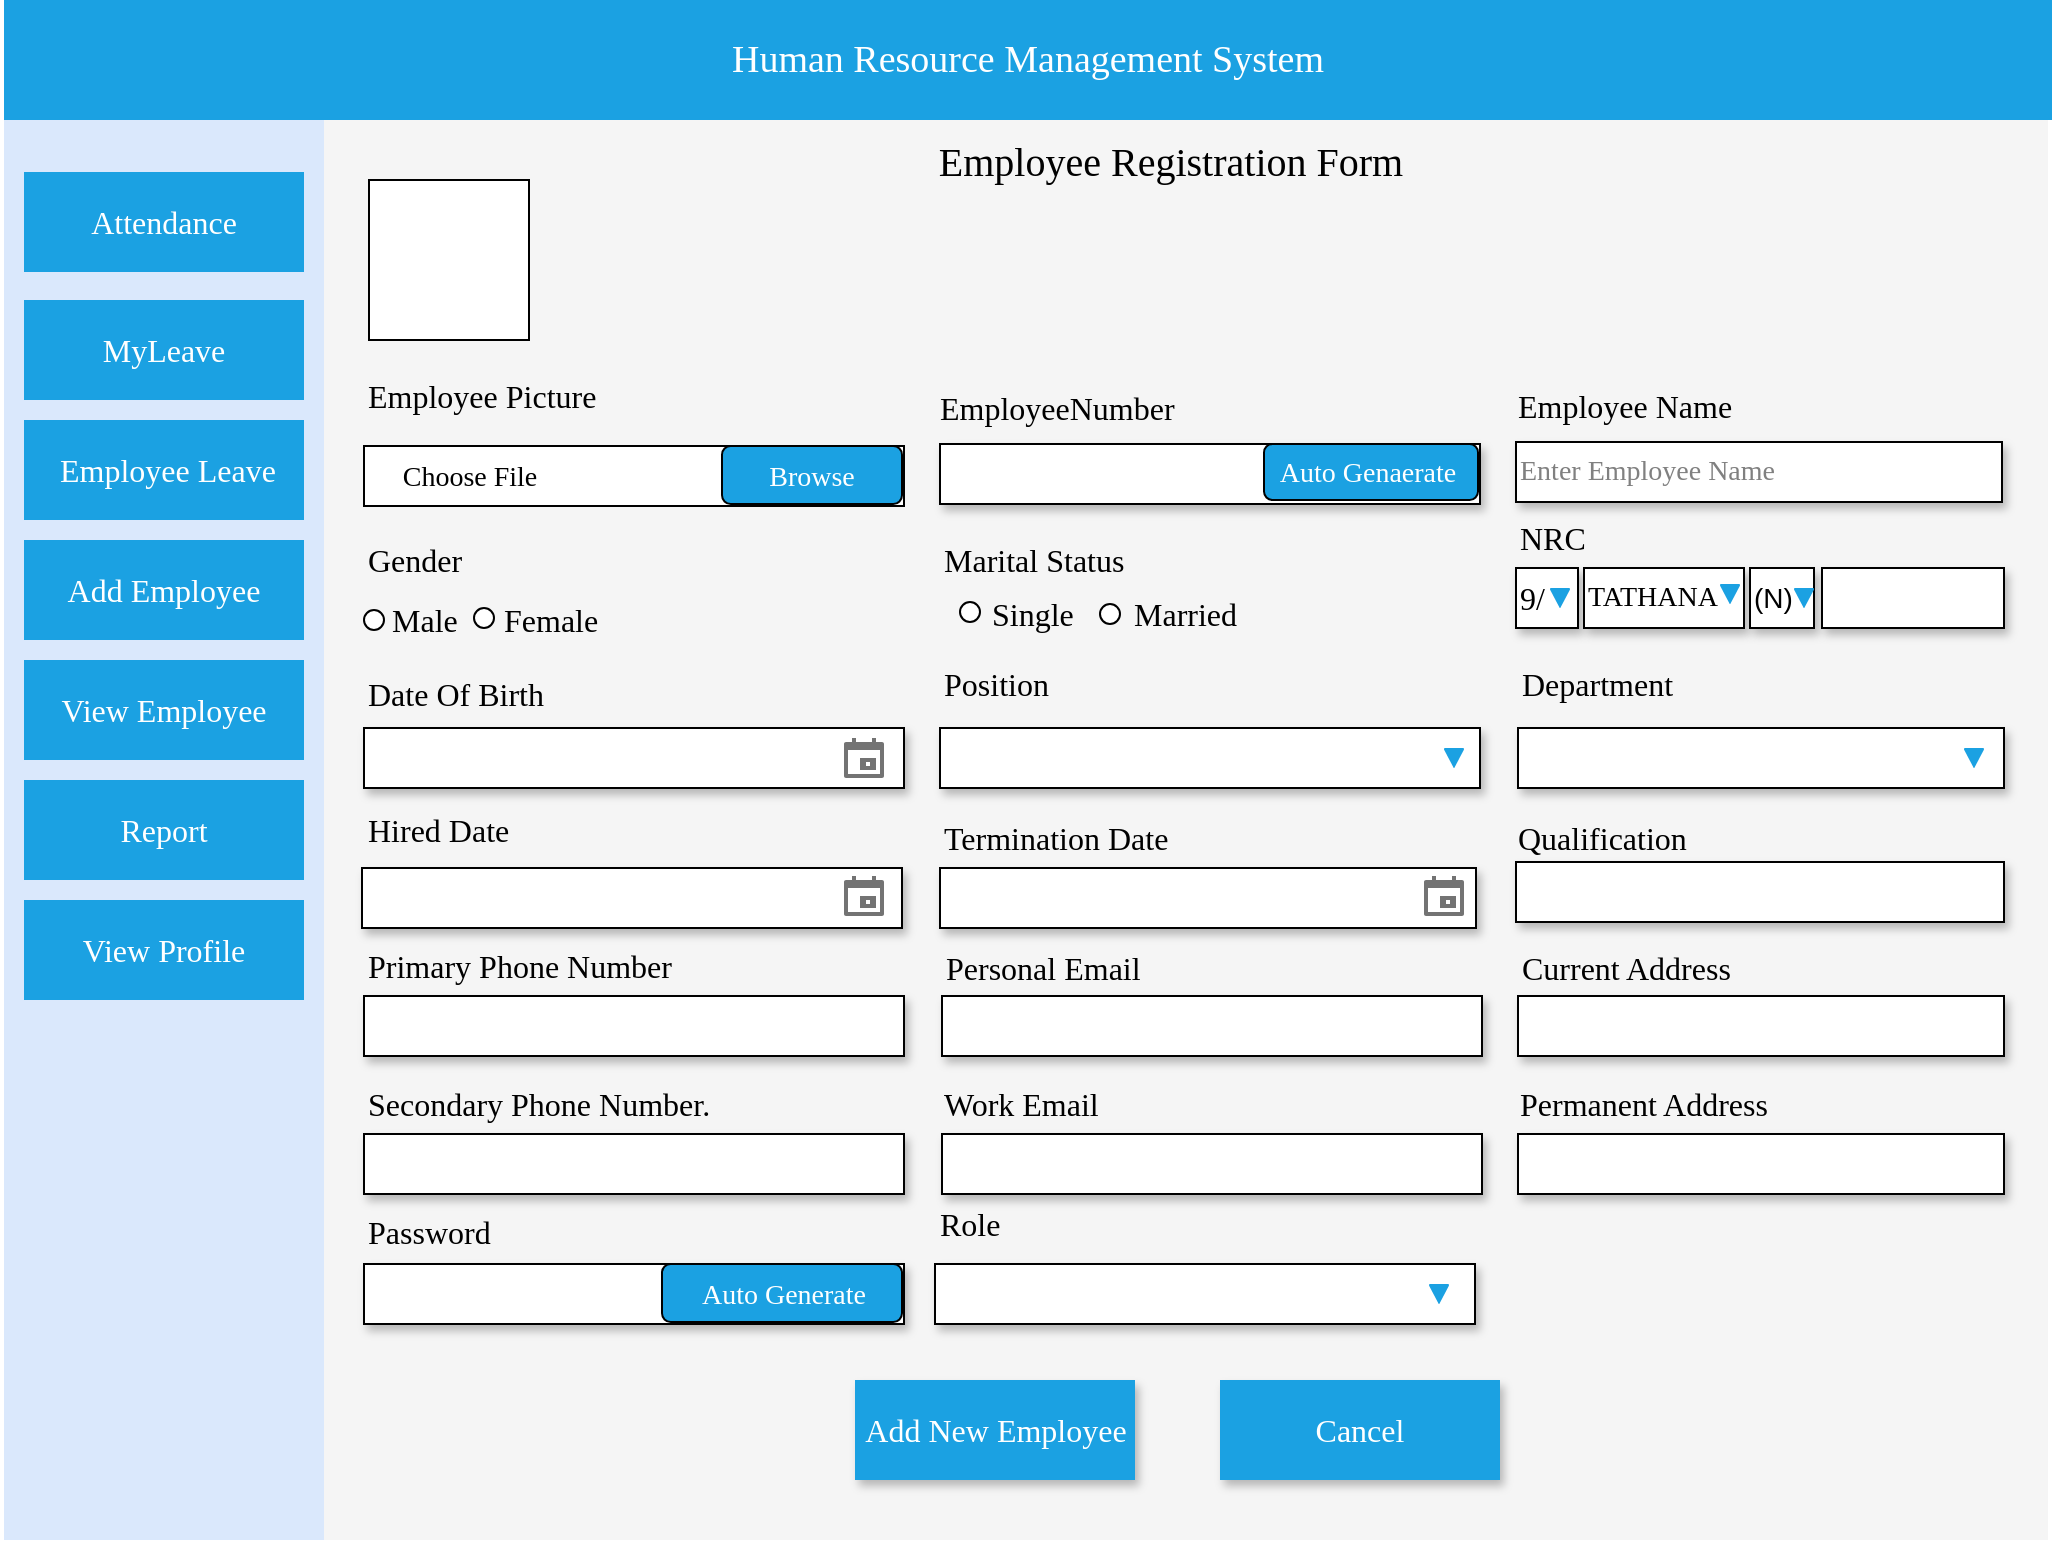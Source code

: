 <mxfile version="26.2.15" pages="5">
  <diagram name="HR_AddNewEmployee" id="r9Z6WFOCfEUTvJeSV6sL">
    <mxGraphModel dx="872" dy="571" grid="1" gridSize="10" guides="1" tooltips="1" connect="1" arrows="1" fold="1" page="1" pageScale="1" pageWidth="827" pageHeight="1169" math="0" shadow="0">
      <root>
        <mxCell id="0" />
        <mxCell id="1" parent="0" />
        <mxCell id="rLXrD8BKvVp7syMXNVko-1" value="" style="rounded=0;whiteSpace=wrap;html=1;strokeColor=none;" parent="1" vertex="1">
          <mxGeometry x="8" y="150" width="1024" height="710" as="geometry" />
        </mxCell>
        <mxCell id="rLXrD8BKvVp7syMXNVko-2" value="&lt;font style=&quot;font-size: 19px; color: rgb(255, 255, 255);&quot; face=&quot;Times New Roman&quot;&gt;Human Resource Management System&lt;/font&gt;" style="rounded=0;whiteSpace=wrap;html=1;strokeColor=none;fillColor=#1BA1E2;" parent="1" vertex="1">
          <mxGeometry x="10" y="90" width="1024" height="60" as="geometry" />
        </mxCell>
        <mxCell id="rLXrD8BKvVp7syMXNVko-4" value="" style="rounded=0;whiteSpace=wrap;html=1;fillColor=#dae8fc;strokeColor=none;" parent="1" vertex="1">
          <mxGeometry x="10" y="150" width="160" height="710" as="geometry" />
        </mxCell>
        <mxCell id="rLXrD8BKvVp7syMXNVko-16" style="edgeStyle=orthogonalEdgeStyle;rounded=0;orthogonalLoop=1;jettySize=auto;html=1;exitX=0.5;exitY=1;exitDx=0;exitDy=0;" parent="1" edge="1">
          <mxGeometry relative="1" as="geometry">
            <mxPoint x="676" y="320" as="sourcePoint" />
            <mxPoint x="676" y="320" as="targetPoint" />
          </mxGeometry>
        </mxCell>
        <mxCell id="rLXrD8BKvVp7syMXNVko-33" value="&lt;font style=&quot;font-size: 16px; color: rgb(255, 255, 255);&quot; face=&quot;Times New Roman&quot;&gt;Attendance&lt;/font&gt;" style="rounded=0;whiteSpace=wrap;html=1;strokeColor=none;fillColor=#1BA1E2;align=center;" parent="1" vertex="1">
          <mxGeometry x="20" y="176" width="140" height="50" as="geometry" />
        </mxCell>
        <mxCell id="rLXrD8BKvVp7syMXNVko-34" value="&lt;font style=&quot;font-size: 16px; color: rgb(255, 255, 255);&quot; face=&quot;Times New Roman&quot;&gt;MyLeave&lt;/font&gt;" style="rounded=0;whiteSpace=wrap;html=1;strokeColor=none;fillColor=#1BA1E2;align=center;" parent="1" vertex="1">
          <mxGeometry x="20" y="240" width="140" height="50" as="geometry" />
        </mxCell>
        <mxCell id="rLXrD8BKvVp7syMXNVko-96" value="" style="rounded=0;whiteSpace=wrap;html=1;shadow=0;strokeColor=none;fillColor=#f5f5f5;fontColor=#333333;" parent="1" vertex="1">
          <mxGeometry x="170" y="150" width="862" height="710" as="geometry" />
        </mxCell>
        <mxCell id="rLXrD8BKvVp7syMXNVko-38" value="&lt;font face=&quot;Times New Roman&quot; color=&quot;#ffffff&quot;&gt;&lt;span style=&quot;font-size: 16px;&quot;&gt;&amp;nbsp;Employee Leave&lt;/span&gt;&lt;/font&gt;" style="rounded=0;whiteSpace=wrap;html=1;strokeColor=none;fillColor=#1BA1E2;align=center;" parent="1" vertex="1">
          <mxGeometry x="20" y="300" width="140" height="50" as="geometry" />
        </mxCell>
        <mxCell id="rLXrD8BKvVp7syMXNVko-40" value="&lt;font face=&quot;Times New Roman&quot; color=&quot;#ffffff&quot;&gt;&lt;span style=&quot;font-size: 16px;&quot;&gt;Add Employee&lt;/span&gt;&lt;/font&gt;" style="rounded=0;whiteSpace=wrap;html=1;strokeColor=none;fillColor=#1BA1E2;align=center;" parent="1" vertex="1">
          <mxGeometry x="20" y="360" width="140" height="50" as="geometry" />
        </mxCell>
        <mxCell id="rLXrD8BKvVp7syMXNVko-41" value="&lt;font face=&quot;Times New Roman&quot; color=&quot;#ffffff&quot;&gt;&lt;span style=&quot;font-size: 16px;&quot;&gt;View Employee&lt;/span&gt;&lt;/font&gt;" style="rounded=0;whiteSpace=wrap;html=1;strokeColor=none;fillColor=#1BA1E2;align=center;" parent="1" vertex="1">
          <mxGeometry x="20" y="420" width="140" height="50" as="geometry" />
        </mxCell>
        <mxCell id="rLXrD8BKvVp7syMXNVko-42" value="&lt;font face=&quot;Times New Roman&quot; color=&quot;#ffffff&quot;&gt;&lt;span style=&quot;font-size: 16px;&quot;&gt;Report&lt;/span&gt;&lt;/font&gt;" style="rounded=0;whiteSpace=wrap;html=1;strokeColor=none;fillColor=#1BA1E2;align=center;" parent="1" vertex="1">
          <mxGeometry x="20" y="480" width="140" height="50" as="geometry" />
        </mxCell>
        <mxCell id="rLXrD8BKvVp7syMXNVko-43" value="" style="rounded=0;whiteSpace=wrap;html=1;shadow=1;" parent="1" vertex="1">
          <mxGeometry x="478" y="312" width="270" height="30" as="geometry" />
        </mxCell>
        <mxCell id="rLXrD8BKvVp7syMXNVko-44" value="Employee Name" style="text;html=1;align=left;verticalAlign=middle;whiteSpace=wrap;rounded=0;fontSize=16;fontFamily=Times New Roman;" parent="1" vertex="1">
          <mxGeometry x="765" y="278" width="120" height="30" as="geometry" />
        </mxCell>
        <mxCell id="rLXrD8BKvVp7syMXNVko-45" value="&lt;font style=&quot;color: rgb(128, 128, 128); font-size: 14px;&quot; face=&quot;Times New Roman&quot;&gt;Enter Employee Name&lt;/font&gt;" style="rounded=0;whiteSpace=wrap;html=1;shadow=1;align=left;" parent="1" vertex="1">
          <mxGeometry x="766" y="311" width="243" height="30" as="geometry" />
        </mxCell>
        <mxCell id="rLXrD8BKvVp7syMXNVko-52" value="Employee Picture" style="text;html=1;align=left;verticalAlign=middle;whiteSpace=wrap;rounded=0;fontSize=16;fontFamily=Times New Roman;" parent="1" vertex="1">
          <mxGeometry x="190" y="273" width="120" height="30" as="geometry" />
        </mxCell>
        <mxCell id="rLXrD8BKvVp7syMXNVko-53" value="" style="rounded=0;whiteSpace=wrap;html=1;" parent="1" vertex="1">
          <mxGeometry x="190" y="313" width="270" height="30" as="geometry" />
        </mxCell>
        <mxCell id="rLXrD8BKvVp7syMXNVko-54" value="&lt;font style=&quot;font-size: 14px;&quot; face=&quot;Times New Roman&quot;&gt;Choose File&lt;/font&gt;" style="text;html=1;align=center;verticalAlign=middle;whiteSpace=wrap;rounded=0;shadow=1;" parent="1" vertex="1">
          <mxGeometry x="192.5" y="314" width="100" height="30" as="geometry" />
        </mxCell>
        <mxCell id="rLXrD8BKvVp7syMXNVko-55" value="" style="rounded=1;whiteSpace=wrap;html=1;fillColor=#1BA1E2;" parent="1" vertex="1">
          <mxGeometry x="369" y="313" width="90" height="29" as="geometry" />
        </mxCell>
        <mxCell id="rLXrD8BKvVp7syMXNVko-56" value="&lt;font style=&quot;font-size: 14px; color: rgb(255, 255, 255);&quot; face=&quot;Times New Roman&quot;&gt;Browse&lt;/font&gt;" style="text;html=1;align=center;verticalAlign=middle;whiteSpace=wrap;rounded=0;fillColor=none;" parent="1" vertex="1">
          <mxGeometry x="384" y="315" width="60" height="28" as="geometry" />
        </mxCell>
        <mxCell id="rLXrD8BKvVp7syMXNVko-57" value="" style="rounded=0;whiteSpace=wrap;html=1;shadow=1;" parent="1" vertex="1">
          <mxGeometry x="190" y="454" width="270" height="30" as="geometry" />
        </mxCell>
        <mxCell id="rLXrD8BKvVp7syMXNVko-58" value="Date Of Birth" style="text;html=1;align=left;verticalAlign=middle;whiteSpace=wrap;rounded=0;fontSize=16;fontFamily=Times New Roman;" parent="1" vertex="1">
          <mxGeometry x="190" y="422" width="100" height="30" as="geometry" />
        </mxCell>
        <mxCell id="rLXrD8BKvVp7syMXNVko-61" value="Gender" style="text;html=1;align=left;verticalAlign=middle;whiteSpace=wrap;rounded=0;fontSize=16;fontFamily=Times New Roman;" parent="1" vertex="1">
          <mxGeometry x="190" y="355" width="100" height="30" as="geometry" />
        </mxCell>
        <mxCell id="rLXrD8BKvVp7syMXNVko-62" value="" style="ellipse;whiteSpace=wrap;html=1;aspect=fixed;" parent="1" vertex="1">
          <mxGeometry x="190" y="395" width="10" height="10" as="geometry" />
        </mxCell>
        <mxCell id="rLXrD8BKvVp7syMXNVko-64" value="Male" style="text;html=1;align=left;verticalAlign=middle;whiteSpace=wrap;rounded=0;fontSize=16;fontFamily=Times New Roman;" parent="1" vertex="1">
          <mxGeometry x="202" y="385" width="100" height="30" as="geometry" />
        </mxCell>
        <mxCell id="rLXrD8BKvVp7syMXNVko-67" value="" style="ellipse;whiteSpace=wrap;html=1;aspect=fixed;" parent="1" vertex="1">
          <mxGeometry x="245" y="394" width="10" height="10" as="geometry" />
        </mxCell>
        <mxCell id="rLXrD8BKvVp7syMXNVko-73" value="NRC" style="text;html=1;align=left;verticalAlign=middle;whiteSpace=wrap;rounded=0;fontSize=16;fontFamily=Times New Roman;shadow=1;" parent="1" vertex="1">
          <mxGeometry x="766" y="344" width="120" height="30" as="geometry" />
        </mxCell>
        <mxCell id="rLXrD8BKvVp7syMXNVko-74" value="&lt;font face=&quot;Times New Roman&quot; style=&quot;font-size: 16px;&quot;&gt;9/&lt;/font&gt;" style="rounded=0;whiteSpace=wrap;html=1;align=left;shadow=1;" parent="1" vertex="1">
          <mxGeometry x="766" y="374" width="31" height="30" as="geometry" />
        </mxCell>
        <mxCell id="rLXrD8BKvVp7syMXNVko-75" value="&lt;font style=&quot;font-size: 14px;&quot; face=&quot;Times New Roman&quot;&gt;TATHANA&lt;/font&gt;" style="rounded=0;whiteSpace=wrap;html=1;align=left;shadow=1;" parent="1" vertex="1">
          <mxGeometry x="800" y="374" width="80" height="30" as="geometry" />
        </mxCell>
        <mxCell id="rLXrD8BKvVp7syMXNVko-76" value="&lt;font style=&quot;font-size: 14px;&quot;&gt;(N)&lt;/font&gt;" style="rounded=0;whiteSpace=wrap;html=1;align=left;shadow=1;" parent="1" vertex="1">
          <mxGeometry x="883" y="374" width="32" height="30" as="geometry" />
        </mxCell>
        <mxCell id="rLXrD8BKvVp7syMXNVko-77" value="" style="rounded=0;whiteSpace=wrap;html=1;shadow=1;" parent="1" vertex="1">
          <mxGeometry x="919" y="374" width="91" height="30" as="geometry" />
        </mxCell>
        <mxCell id="rLXrD8BKvVp7syMXNVko-78" value="" style="strokeWidth=2;html=1;shape=mxgraph.flowchart.merge_or_storage;whiteSpace=wrap;fillColor=#1BA1E2;strokeColor=none;" parent="1" vertex="1">
          <mxGeometry x="783" y="384" width="10" height="10" as="geometry" />
        </mxCell>
        <mxCell id="rLXrD8BKvVp7syMXNVko-79" value="" style="strokeWidth=2;html=1;shape=mxgraph.flowchart.merge_or_storage;whiteSpace=wrap;fillColor=#1BA1E2;strokeColor=none;" parent="1" vertex="1">
          <mxGeometry x="868" y="382" width="10" height="10" as="geometry" />
        </mxCell>
        <mxCell id="rLXrD8BKvVp7syMXNVko-83" value="" style="strokeWidth=2;html=1;shape=mxgraph.flowchart.merge_or_storage;whiteSpace=wrap;fillColor=#1BA1E2;strokeColor=none;" parent="1" vertex="1">
          <mxGeometry x="905" y="384" width="10" height="10" as="geometry" />
        </mxCell>
        <mxCell id="rLXrD8BKvVp7syMXNVko-84" value="Marital Status" style="text;html=1;align=left;verticalAlign=middle;whiteSpace=wrap;rounded=0;fontSize=16;fontFamily=Times New Roman;" parent="1" vertex="1">
          <mxGeometry x="478" y="355" width="100" height="30" as="geometry" />
        </mxCell>
        <mxCell id="rLXrD8BKvVp7syMXNVko-85" value="" style="ellipse;whiteSpace=wrap;html=1;aspect=fixed;" parent="1" vertex="1">
          <mxGeometry x="488" y="391" width="10" height="10" as="geometry" />
        </mxCell>
        <mxCell id="rLXrD8BKvVp7syMXNVko-89" value="Single" style="text;html=1;align=left;verticalAlign=middle;whiteSpace=wrap;rounded=0;fontSize=16;fontFamily=Times New Roman;" parent="1" vertex="1">
          <mxGeometry x="502" y="382" width="100" height="30" as="geometry" />
        </mxCell>
        <mxCell id="rLXrD8BKvVp7syMXNVko-91" value="" style="ellipse;whiteSpace=wrap;html=1;aspect=fixed;" parent="1" vertex="1">
          <mxGeometry x="558" y="392" width="10" height="10" as="geometry" />
        </mxCell>
        <mxCell id="rLXrD8BKvVp7syMXNVko-94" value="Married" style="text;html=1;align=left;verticalAlign=middle;whiteSpace=wrap;rounded=0;fontSize=16;fontFamily=Times New Roman;" parent="1" vertex="1">
          <mxGeometry x="573" y="382" width="100" height="30" as="geometry" />
        </mxCell>
        <mxCell id="rLXrD8BKvVp7syMXNVko-7" value="EmployeeNumber" style="text;html=1;align=left;verticalAlign=middle;whiteSpace=wrap;rounded=0;fontSize=16;fontFamily=Times New Roman;" parent="1" vertex="1">
          <mxGeometry x="475.5" y="279" width="100" height="30" as="geometry" />
        </mxCell>
        <mxCell id="rLXrD8BKvVp7syMXNVko-106" value="Position" style="text;html=1;align=left;verticalAlign=middle;whiteSpace=wrap;rounded=0;fontSize=16;fontFamily=Times New Roman;" parent="1" vertex="1">
          <mxGeometry x="478" y="417" width="100" height="30" as="geometry" />
        </mxCell>
        <mxCell id="rLXrD8BKvVp7syMXNVko-107" value="" style="rounded=0;whiteSpace=wrap;html=1;shadow=1;" parent="1" vertex="1">
          <mxGeometry x="478" y="454" width="270" height="30" as="geometry" />
        </mxCell>
        <mxCell id="rLXrD8BKvVp7syMXNVko-108" value="Department" style="text;html=1;align=left;verticalAlign=middle;whiteSpace=wrap;rounded=0;fontSize=16;fontFamily=Times New Roman;" parent="1" vertex="1">
          <mxGeometry x="767" y="417" width="100" height="30" as="geometry" />
        </mxCell>
        <mxCell id="rLXrD8BKvVp7syMXNVko-109" value="" style="rounded=0;whiteSpace=wrap;html=1;shadow=1;" parent="1" vertex="1">
          <mxGeometry x="767" y="454" width="243" height="30" as="geometry" />
        </mxCell>
        <mxCell id="rLXrD8BKvVp7syMXNVko-110" value="Qualification" style="text;html=1;align=left;verticalAlign=middle;whiteSpace=wrap;rounded=0;fontSize=16;fontFamily=Times New Roman;" parent="1" vertex="1">
          <mxGeometry x="765" y="494" width="100" height="30" as="geometry" />
        </mxCell>
        <mxCell id="rLXrD8BKvVp7syMXNVko-111" value="" style="rounded=0;whiteSpace=wrap;html=1;shadow=1;" parent="1" vertex="1">
          <mxGeometry x="766" y="521" width="244" height="30" as="geometry" />
        </mxCell>
        <mxCell id="rLXrD8BKvVp7syMXNVko-112" value="Hired Date" style="text;html=1;align=left;verticalAlign=middle;whiteSpace=wrap;rounded=0;fontSize=16;fontFamily=Times New Roman;" parent="1" vertex="1">
          <mxGeometry x="190" y="490" width="100" height="30" as="geometry" />
        </mxCell>
        <mxCell id="rLXrD8BKvVp7syMXNVko-114" value="" style="rounded=0;whiteSpace=wrap;html=1;shadow=1;align=left;" parent="1" vertex="1">
          <mxGeometry x="189" y="524" width="270" height="30" as="geometry" />
        </mxCell>
        <mxCell id="rLXrD8BKvVp7syMXNVko-117" value="Termination Date" style="text;html=1;align=left;verticalAlign=middle;whiteSpace=wrap;rounded=0;fontSize=16;fontFamily=Times New Roman;" parent="1" vertex="1">
          <mxGeometry x="478" y="494" width="122" height="30" as="geometry" />
        </mxCell>
        <mxCell id="rLXrD8BKvVp7syMXNVko-118" value="" style="rounded=0;whiteSpace=wrap;html=1;shadow=1;align=left;" parent="1" vertex="1">
          <mxGeometry x="478" y="524" width="268" height="30" as="geometry" />
        </mxCell>
        <mxCell id="rLXrD8BKvVp7syMXNVko-119" value="&lt;font face=&quot;Times New Roman&quot; color=&quot;#ffffff&quot;&gt;&lt;span style=&quot;font-size: 16px;&quot;&gt;View Profile&lt;/span&gt;&lt;/font&gt;" style="rounded=0;whiteSpace=wrap;html=1;strokeColor=none;fillColor=#1BA1E2;align=center;" parent="1" vertex="1">
          <mxGeometry x="20" y="540" width="140" height="50" as="geometry" />
        </mxCell>
        <mxCell id="rLXrD8BKvVp7syMXNVko-120" value="Primary Phone Number" style="text;html=1;align=left;verticalAlign=middle;whiteSpace=wrap;rounded=0;fontSize=16;fontFamily=Times New Roman;" parent="1" vertex="1">
          <mxGeometry x="190" y="558" width="160" height="30" as="geometry" />
        </mxCell>
        <mxCell id="rLXrD8BKvVp7syMXNVko-121" value="" style="rounded=0;whiteSpace=wrap;html=1;shadow=1;align=left;" parent="1" vertex="1">
          <mxGeometry x="190" y="588" width="270" height="30" as="geometry" />
        </mxCell>
        <mxCell id="rLXrD8BKvVp7syMXNVko-122" value="Secondary Phone Number." style="text;html=1;align=left;verticalAlign=middle;whiteSpace=wrap;rounded=0;fontSize=16;fontFamily=Times New Roman;" parent="1" vertex="1">
          <mxGeometry x="190" y="627" width="200" height="30" as="geometry" />
        </mxCell>
        <mxCell id="rLXrD8BKvVp7syMXNVko-123" value="" style="rounded=0;whiteSpace=wrap;html=1;shadow=1;align=left;" parent="1" vertex="1">
          <mxGeometry x="190" y="657" width="270" height="30" as="geometry" />
        </mxCell>
        <mxCell id="rLXrD8BKvVp7syMXNVko-124" value="Personal Email" style="text;html=1;align=left;verticalAlign=middle;whiteSpace=wrap;rounded=0;fontSize=16;fontFamily=Times New Roman;" parent="1" vertex="1">
          <mxGeometry x="479" y="559" width="140" height="30" as="geometry" />
        </mxCell>
        <mxCell id="rLXrD8BKvVp7syMXNVko-125" value="" style="rounded=0;whiteSpace=wrap;html=1;shadow=1;align=left;" parent="1" vertex="1">
          <mxGeometry x="479" y="588" width="270" height="30" as="geometry" />
        </mxCell>
        <mxCell id="rLXrD8BKvVp7syMXNVko-126" value="Work Email" style="text;html=1;align=left;verticalAlign=middle;whiteSpace=wrap;rounded=0;fontSize=16;fontFamily=Times New Roman;" parent="1" vertex="1">
          <mxGeometry x="478" y="627" width="140" height="30" as="geometry" />
        </mxCell>
        <mxCell id="rLXrD8BKvVp7syMXNVko-127" value="" style="rounded=0;whiteSpace=wrap;html=1;shadow=1;align=left;" parent="1" vertex="1">
          <mxGeometry x="479" y="657" width="270" height="30" as="geometry" />
        </mxCell>
        <mxCell id="rLXrD8BKvVp7syMXNVko-128" value="Current Address" style="text;html=1;align=left;verticalAlign=middle;whiteSpace=wrap;rounded=0;fontSize=16;fontFamily=Times New Roman;" parent="1" vertex="1">
          <mxGeometry x="767" y="559" width="140" height="30" as="geometry" />
        </mxCell>
        <mxCell id="rLXrD8BKvVp7syMXNVko-129" value="" style="rounded=0;whiteSpace=wrap;html=1;shadow=1;align=left;" parent="1" vertex="1">
          <mxGeometry x="767" y="588" width="243" height="30" as="geometry" />
        </mxCell>
        <mxCell id="rLXrD8BKvVp7syMXNVko-130" value="Permanent Address" style="text;html=1;align=left;verticalAlign=middle;whiteSpace=wrap;rounded=0;fontSize=16;fontFamily=Times New Roman;" parent="1" vertex="1">
          <mxGeometry x="766" y="627" width="140" height="30" as="geometry" />
        </mxCell>
        <mxCell id="rLXrD8BKvVp7syMXNVko-131" value="" style="rounded=0;whiteSpace=wrap;html=1;shadow=1;align=left;" parent="1" vertex="1">
          <mxGeometry x="767" y="657" width="243" height="30" as="geometry" />
        </mxCell>
        <mxCell id="rLXrD8BKvVp7syMXNVko-31" value="&lt;font style=&quot;font-size: 16px; color: rgb(255, 255, 255);&quot; face=&quot;Times New Roman&quot;&gt;Cancel&lt;/font&gt;" style="rounded=0;whiteSpace=wrap;html=1;strokeColor=none;fillColor=#1BA1E2;align=center;shadow=1;" parent="1" vertex="1">
          <mxGeometry x="618" y="780" width="140" height="50" as="geometry" />
        </mxCell>
        <mxCell id="rLXrD8BKvVp7syMXNVko-30" value="&lt;font face=&quot;Times New Roman&quot; color=&quot;#ffffff&quot;&gt;&lt;span style=&quot;font-size: 16px;&quot;&gt;Add New Employee&lt;/span&gt;&lt;/font&gt;" style="rounded=0;whiteSpace=wrap;html=1;strokeColor=none;fillColor=#1BA1E2;align=center;shadow=1;" parent="1" vertex="1">
          <mxGeometry x="435.5" y="780" width="140" height="50" as="geometry" />
        </mxCell>
        <mxCell id="rLXrD8BKvVp7syMXNVko-133" value="Female" style="text;html=1;align=left;verticalAlign=middle;whiteSpace=wrap;rounded=0;fontSize=16;fontFamily=Times New Roman;" parent="1" vertex="1">
          <mxGeometry x="258" y="385" width="100" height="30" as="geometry" />
        </mxCell>
        <mxCell id="rLXrD8BKvVp7syMXNVko-5" value="&lt;span style=&quot;font-size: 20px;&quot;&gt;Employee Registration Form&lt;/span&gt;" style="text;html=1;align=center;verticalAlign=middle;whiteSpace=wrap;rounded=0;fontSize=16;fontFamily=Times New Roman;" parent="1" vertex="1">
          <mxGeometry x="470" y="155" width="247" height="30" as="geometry" />
        </mxCell>
        <mxCell id="DlUFAEoWzHaAmXrmfqVn-1" value="Password" style="text;html=1;align=left;verticalAlign=middle;whiteSpace=wrap;rounded=0;fontSize=16;fontFamily=Times New Roman;" parent="1" vertex="1">
          <mxGeometry x="190" y="691" width="140" height="30" as="geometry" />
        </mxCell>
        <mxCell id="DlUFAEoWzHaAmXrmfqVn-2" value="" style="rounded=0;whiteSpace=wrap;html=1;shadow=1;align=left;" parent="1" vertex="1">
          <mxGeometry x="190" y="722" width="270" height="30" as="geometry" />
        </mxCell>
        <mxCell id="DlUFAEoWzHaAmXrmfqVn-3" value="" style="rounded=0;whiteSpace=wrap;html=1;shadow=1;align=left;" parent="1" vertex="1">
          <mxGeometry x="475.5" y="722" width="270" height="30" as="geometry" />
        </mxCell>
        <mxCell id="DlUFAEoWzHaAmXrmfqVn-4" value="Role" style="text;html=1;align=left;verticalAlign=middle;whiteSpace=wrap;rounded=0;fontSize=16;fontFamily=Times New Roman;" parent="1" vertex="1">
          <mxGeometry x="475.5" y="691" width="270" height="21" as="geometry" />
        </mxCell>
        <mxCell id="DlUFAEoWzHaAmXrmfqVn-5" value="" style="strokeWidth=2;html=1;shape=mxgraph.flowchart.merge_or_storage;whiteSpace=wrap;fillColor=#1BA1E2;strokeColor=none;" parent="1" vertex="1">
          <mxGeometry x="722.5" y="732" width="10" height="10" as="geometry" />
        </mxCell>
        <mxCell id="1Qq7C3OyYxx3JVBNLq00-5" value="" style="rounded=1;whiteSpace=wrap;html=1;fillColor=#1BA1E2;" parent="1" vertex="1">
          <mxGeometry x="640" y="312" width="107" height="28" as="geometry" />
        </mxCell>
        <mxCell id="1Qq7C3OyYxx3JVBNLq00-3" value="&lt;font face=&quot;Times New Roman&quot; color=&quot;#ffffff&quot;&gt;&lt;span style=&quot;font-size: 14px;&quot;&gt;Auto Genaerate&lt;/span&gt;&lt;/font&gt;" style="text;html=1;align=center;verticalAlign=middle;whiteSpace=wrap;rounded=0;fillColor=none;" parent="1" vertex="1">
          <mxGeometry x="637" y="314" width="110" height="26" as="geometry" />
        </mxCell>
        <mxCell id="anTuMnRctk3zVw3VR_5a-6" value="" style="rounded=1;whiteSpace=wrap;html=1;fillColor=#1BA1E2;" parent="1" vertex="1">
          <mxGeometry x="339" y="722" width="120" height="29" as="geometry" />
        </mxCell>
        <mxCell id="anTuMnRctk3zVw3VR_5a-7" value="&lt;font style=&quot;color: rgb(255, 255, 255);&quot; face=&quot;Times New Roman&quot;&gt;Auto Generate&lt;/font&gt;" style="text;html=1;align=center;verticalAlign=middle;whiteSpace=wrap;rounded=0;fontSize=14;" parent="1" vertex="1">
          <mxGeometry x="350" y="722" width="100" height="30" as="geometry" />
        </mxCell>
        <mxCell id="anTuMnRctk3zVw3VR_5a-11" value="" style="html=1;dashed=0;aspect=fixed;verticalLabelPosition=bottom;verticalAlign=top;align=center;shape=mxgraph.gmdl.calendar;strokeColor=none;fillColor=#737373;shadow=0;sketch=0;" parent="1" vertex="1">
          <mxGeometry x="430" y="459" width="20" height="20" as="geometry" />
        </mxCell>
        <mxCell id="anTuMnRctk3zVw3VR_5a-12" value="" style="html=1;dashed=0;aspect=fixed;verticalLabelPosition=bottom;verticalAlign=top;align=center;shape=mxgraph.gmdl.calendar;strokeColor=none;fillColor=#737373;shadow=0;sketch=0;" parent="1" vertex="1">
          <mxGeometry x="430" y="528" width="20" height="20" as="geometry" />
        </mxCell>
        <mxCell id="anTuMnRctk3zVw3VR_5a-13" value="" style="html=1;dashed=0;aspect=fixed;verticalLabelPosition=bottom;verticalAlign=top;align=center;shape=mxgraph.gmdl.calendar;strokeColor=none;fillColor=#737373;shadow=0;sketch=0;" parent="1" vertex="1">
          <mxGeometry x="720" y="528" width="20" height="20" as="geometry" />
        </mxCell>
        <mxCell id="anTuMnRctk3zVw3VR_5a-14" value="" style="strokeWidth=2;html=1;shape=mxgraph.flowchart.merge_or_storage;whiteSpace=wrap;fillColor=#1BA1E2;strokeColor=none;" parent="1" vertex="1">
          <mxGeometry x="990" y="464" width="10" height="10" as="geometry" />
        </mxCell>
        <mxCell id="anTuMnRctk3zVw3VR_5a-15" value="" style="strokeWidth=2;html=1;shape=mxgraph.flowchart.merge_or_storage;whiteSpace=wrap;fillColor=#1BA1E2;strokeColor=none;" parent="1" vertex="1">
          <mxGeometry x="730" y="464" width="10" height="10" as="geometry" />
        </mxCell>
        <mxCell id="vzbtdfenOtdRp_GNKNYW-1" value="" style="whiteSpace=wrap;html=1;aspect=fixed;" parent="1" vertex="1">
          <mxGeometry x="192.5" y="180" width="80" height="80" as="geometry" />
        </mxCell>
      </root>
    </mxGraphModel>
  </diagram>
  <diagram name="HR_ViewDetails_Employee" id="wsOR_v-ZT8HzitsMgBNc">
    <mxGraphModel dx="1223" dy="744" grid="1" gridSize="10" guides="1" tooltips="1" connect="1" arrows="1" fold="1" page="1" pageScale="1" pageWidth="827" pageHeight="1169" math="0" shadow="0">
      <root>
        <mxCell id="hcl48oPsraH3wqbSAdld-0" />
        <mxCell id="hcl48oPsraH3wqbSAdld-1" parent="hcl48oPsraH3wqbSAdld-0" />
        <mxCell id="hcl48oPsraH3wqbSAdld-2" value="" style="rounded=0;whiteSpace=wrap;html=1;strokeColor=none;" vertex="1" parent="hcl48oPsraH3wqbSAdld-1">
          <mxGeometry x="8" y="150" width="1024" height="710" as="geometry" />
        </mxCell>
        <mxCell id="hcl48oPsraH3wqbSAdld-3" value="&lt;font style=&quot;font-size: 19px; color: rgb(255, 255, 255);&quot; face=&quot;Times New Roman&quot;&gt;Human Resource Management System&lt;/font&gt;" style="rounded=0;whiteSpace=wrap;html=1;strokeColor=none;fillColor=#1BA1E2;" vertex="1" parent="hcl48oPsraH3wqbSAdld-1">
          <mxGeometry x="10" y="90" width="1020" height="60" as="geometry" />
        </mxCell>
        <mxCell id="hcl48oPsraH3wqbSAdld-4" value="" style="rounded=0;whiteSpace=wrap;html=1;fillColor=#dae8fc;strokeColor=none;" vertex="1" parent="hcl48oPsraH3wqbSAdld-1">
          <mxGeometry x="10" y="150" width="160" height="710" as="geometry" />
        </mxCell>
        <mxCell id="hcl48oPsraH3wqbSAdld-5" style="edgeStyle=orthogonalEdgeStyle;rounded=0;orthogonalLoop=1;jettySize=auto;html=1;exitX=0.5;exitY=1;exitDx=0;exitDy=0;" edge="1" parent="hcl48oPsraH3wqbSAdld-1">
          <mxGeometry relative="1" as="geometry">
            <mxPoint x="676" y="320" as="sourcePoint" />
            <mxPoint x="676" y="320" as="targetPoint" />
          </mxGeometry>
        </mxCell>
        <mxCell id="hcl48oPsraH3wqbSAdld-6" value="&lt;font style=&quot;font-size: 16px; color: rgb(255, 255, 255);&quot; face=&quot;Times New Roman&quot;&gt;Attendance&lt;/font&gt;" style="rounded=0;whiteSpace=wrap;html=1;strokeColor=none;fillColor=#1BA1E2;align=center;" vertex="1" parent="hcl48oPsraH3wqbSAdld-1">
          <mxGeometry x="20" y="176" width="140" height="50" as="geometry" />
        </mxCell>
        <mxCell id="hcl48oPsraH3wqbSAdld-7" value="&lt;font style=&quot;font-size: 16px; color: rgb(255, 255, 255);&quot; face=&quot;Times New Roman&quot;&gt;Request Leave&lt;/font&gt;" style="rounded=0;whiteSpace=wrap;html=1;strokeColor=none;fillColor=#1BA1E2;align=center;" vertex="1" parent="hcl48oPsraH3wqbSAdld-1">
          <mxGeometry x="20" y="240" width="140" height="50" as="geometry" />
        </mxCell>
        <mxCell id="hcl48oPsraH3wqbSAdld-8" value="" style="rounded=0;whiteSpace=wrap;html=1;shadow=0;strokeColor=none;fillColor=#f5f5f5;fontColor=#333333;" vertex="1" parent="hcl48oPsraH3wqbSAdld-1">
          <mxGeometry x="170" y="150" width="860" height="710" as="geometry" />
        </mxCell>
        <mxCell id="hcl48oPsraH3wqbSAdld-9" value="&lt;font face=&quot;Times New Roman&quot; color=&quot;#ffffff&quot;&gt;&lt;span style=&quot;font-size: 16px;&quot;&gt;&amp;nbsp;Employee Leave&lt;/span&gt;&lt;/font&gt;" style="rounded=0;whiteSpace=wrap;html=1;strokeColor=none;fillColor=#1BA1E2;align=center;" vertex="1" parent="hcl48oPsraH3wqbSAdld-1">
          <mxGeometry x="20" y="300" width="140" height="50" as="geometry" />
        </mxCell>
        <mxCell id="hcl48oPsraH3wqbSAdld-10" value="&lt;font face=&quot;Times New Roman&quot; color=&quot;#ffffff&quot;&gt;&lt;span style=&quot;font-size: 16px;&quot;&gt;Add Employee&lt;/span&gt;&lt;/font&gt;" style="rounded=0;whiteSpace=wrap;html=1;strokeColor=none;fillColor=#1BA1E2;align=center;" vertex="1" parent="hcl48oPsraH3wqbSAdld-1">
          <mxGeometry x="20" y="360" width="140" height="50" as="geometry" />
        </mxCell>
        <mxCell id="hcl48oPsraH3wqbSAdld-11" value="&lt;font face=&quot;Times New Roman&quot; color=&quot;#ffffff&quot;&gt;&lt;span style=&quot;font-size: 16px;&quot;&gt;View Employee&lt;/span&gt;&lt;/font&gt;" style="rounded=0;whiteSpace=wrap;html=1;strokeColor=none;fillColor=#1BA1E2;align=center;" vertex="1" parent="hcl48oPsraH3wqbSAdld-1">
          <mxGeometry x="20" y="420" width="140" height="50" as="geometry" />
        </mxCell>
        <mxCell id="hcl48oPsraH3wqbSAdld-12" value="&lt;font face=&quot;Times New Roman&quot; color=&quot;#ffffff&quot;&gt;&lt;span style=&quot;font-size: 16px;&quot;&gt;Report&lt;/span&gt;&lt;/font&gt;" style="rounded=0;whiteSpace=wrap;html=1;strokeColor=none;fillColor=#1BA1E2;align=center;" vertex="1" parent="hcl48oPsraH3wqbSAdld-1">
          <mxGeometry x="20" y="480" width="140" height="50" as="geometry" />
        </mxCell>
        <mxCell id="hcl48oPsraH3wqbSAdld-13" value="Emp003" style="rounded=0;whiteSpace=wrap;html=1;shadow=1;align=left;" vertex="1" parent="hcl48oPsraH3wqbSAdld-1">
          <mxGeometry x="476" y="287" width="270" height="30" as="geometry" />
        </mxCell>
        <mxCell id="hcl48oPsraH3wqbSAdld-14" value="Employee Name" style="text;html=1;align=left;verticalAlign=middle;whiteSpace=wrap;rounded=0;fontSize=16;fontFamily=Times New Roman;" vertex="1" parent="hcl48oPsraH3wqbSAdld-1">
          <mxGeometry x="762" y="259" width="120" height="30" as="geometry" />
        </mxCell>
        <mxCell id="hcl48oPsraH3wqbSAdld-15" value="Jhon Smith" style="rounded=0;whiteSpace=wrap;html=1;shadow=1;align=left;" vertex="1" parent="hcl48oPsraH3wqbSAdld-1">
          <mxGeometry x="764" y="288" width="243" height="30" as="geometry" />
        </mxCell>
        <mxCell id="hcl48oPsraH3wqbSAdld-21" value="2/5/2025" style="rounded=0;whiteSpace=wrap;html=1;shadow=1;align=left;" vertex="1" parent="hcl48oPsraH3wqbSAdld-1">
          <mxGeometry x="190" y="416" width="270" height="30" as="geometry" />
        </mxCell>
        <mxCell id="hcl48oPsraH3wqbSAdld-22" value="Date Of Birth" style="text;html=1;align=left;verticalAlign=middle;whiteSpace=wrap;rounded=0;fontSize=16;fontFamily=Times New Roman;" vertex="1" parent="hcl48oPsraH3wqbSAdld-1">
          <mxGeometry x="190" y="384" width="100" height="30" as="geometry" />
        </mxCell>
        <mxCell id="hcl48oPsraH3wqbSAdld-23" value="Gender" style="text;html=1;align=left;verticalAlign=middle;whiteSpace=wrap;rounded=0;fontSize=16;fontFamily=Times New Roman;" vertex="1" parent="hcl48oPsraH3wqbSAdld-1">
          <mxGeometry x="191" y="322" width="100" height="30" as="geometry" />
        </mxCell>
        <mxCell id="hcl48oPsraH3wqbSAdld-24" value="" style="ellipse;whiteSpace=wrap;html=1;aspect=fixed;fillColor=none;strokeColor=#1C1CE2;" vertex="1" parent="hcl48oPsraH3wqbSAdld-1">
          <mxGeometry x="190" y="362" width="10" height="10" as="geometry" />
        </mxCell>
        <mxCell id="hcl48oPsraH3wqbSAdld-25" value="Male" style="text;html=1;align=left;verticalAlign=middle;whiteSpace=wrap;rounded=0;fontSize=16;fontFamily=Times New Roman;" vertex="1" parent="hcl48oPsraH3wqbSAdld-1">
          <mxGeometry x="202" y="352" width="100" height="30" as="geometry" />
        </mxCell>
        <mxCell id="hcl48oPsraH3wqbSAdld-26" value="" style="ellipse;whiteSpace=wrap;html=1;aspect=fixed;strokeColor=default;fillColor=none;" vertex="1" parent="hcl48oPsraH3wqbSAdld-1">
          <mxGeometry x="245" y="363" width="10" height="10" as="geometry" />
        </mxCell>
        <mxCell id="hcl48oPsraH3wqbSAdld-27" value="NRC" style="text;html=1;align=left;verticalAlign=middle;whiteSpace=wrap;rounded=0;fontSize=16;fontFamily=Times New Roman;shadow=1;" vertex="1" parent="hcl48oPsraH3wqbSAdld-1">
          <mxGeometry x="766" y="317" width="120" height="30" as="geometry" />
        </mxCell>
        <mxCell id="hcl48oPsraH3wqbSAdld-28" value="&lt;font face=&quot;Times New Roman&quot; style=&quot;font-size: 16px;&quot;&gt;9/&lt;/font&gt;" style="rounded=0;whiteSpace=wrap;html=1;align=left;shadow=1;" vertex="1" parent="hcl48oPsraH3wqbSAdld-1">
          <mxGeometry x="766" y="347" width="31" height="30" as="geometry" />
        </mxCell>
        <mxCell id="hcl48oPsraH3wqbSAdld-29" value="&lt;font style=&quot;font-size: 14px;&quot; face=&quot;Times New Roman&quot;&gt;TATHANA&lt;/font&gt;" style="rounded=0;whiteSpace=wrap;html=1;align=left;shadow=1;" vertex="1" parent="hcl48oPsraH3wqbSAdld-1">
          <mxGeometry x="800" y="347" width="80" height="30" as="geometry" />
        </mxCell>
        <mxCell id="hcl48oPsraH3wqbSAdld-30" value="&lt;font style=&quot;font-size: 14px;&quot;&gt;(N)&lt;/font&gt;" style="rounded=0;whiteSpace=wrap;html=1;align=left;shadow=1;" vertex="1" parent="hcl48oPsraH3wqbSAdld-1">
          <mxGeometry x="883" y="347" width="32" height="30" as="geometry" />
        </mxCell>
        <mxCell id="hcl48oPsraH3wqbSAdld-31" value="&lt;font style=&quot;font-size: 16px;&quot; face=&quot;Times New Roman&quot;&gt;238219&lt;/font&gt;" style="rounded=0;whiteSpace=wrap;html=1;shadow=1;" vertex="1" parent="hcl48oPsraH3wqbSAdld-1">
          <mxGeometry x="919" y="347" width="91" height="30" as="geometry" />
        </mxCell>
        <mxCell id="hcl48oPsraH3wqbSAdld-32" value="" style="strokeWidth=2;html=1;shape=mxgraph.flowchart.merge_or_storage;whiteSpace=wrap;fillColor=#1BA1E2;strokeColor=none;" vertex="1" parent="hcl48oPsraH3wqbSAdld-1">
          <mxGeometry x="783" y="357" width="10" height="10" as="geometry" />
        </mxCell>
        <mxCell id="hcl48oPsraH3wqbSAdld-33" value="" style="strokeWidth=2;html=1;shape=mxgraph.flowchart.merge_or_storage;whiteSpace=wrap;fillColor=#1BA1E2;strokeColor=none;" vertex="1" parent="hcl48oPsraH3wqbSAdld-1">
          <mxGeometry x="868" y="355" width="10" height="10" as="geometry" />
        </mxCell>
        <mxCell id="hcl48oPsraH3wqbSAdld-34" value="" style="strokeWidth=2;html=1;shape=mxgraph.flowchart.merge_or_storage;whiteSpace=wrap;fillColor=#1BA1E2;strokeColor=none;" vertex="1" parent="hcl48oPsraH3wqbSAdld-1">
          <mxGeometry x="905" y="357" width="10" height="10" as="geometry" />
        </mxCell>
        <mxCell id="hcl48oPsraH3wqbSAdld-35" value="Marital Status" style="text;html=1;align=left;verticalAlign=middle;whiteSpace=wrap;rounded=0;fontSize=16;fontFamily=Times New Roman;" vertex="1" parent="hcl48oPsraH3wqbSAdld-1">
          <mxGeometry x="478" y="320" width="100" height="30" as="geometry" />
        </mxCell>
        <mxCell id="hcl48oPsraH3wqbSAdld-36" value="" style="ellipse;whiteSpace=wrap;html=1;aspect=fixed;" vertex="1" parent="hcl48oPsraH3wqbSAdld-1">
          <mxGeometry x="488" y="356" width="10" height="10" as="geometry" />
        </mxCell>
        <mxCell id="hcl48oPsraH3wqbSAdld-37" value="Single" style="text;html=1;align=left;verticalAlign=middle;whiteSpace=wrap;rounded=0;fontSize=16;fontFamily=Times New Roman;" vertex="1" parent="hcl48oPsraH3wqbSAdld-1">
          <mxGeometry x="502" y="347" width="100" height="30" as="geometry" />
        </mxCell>
        <mxCell id="hcl48oPsraH3wqbSAdld-38" value="" style="ellipse;whiteSpace=wrap;html=1;aspect=fixed;strokeColor=#1C1CE2;" vertex="1" parent="hcl48oPsraH3wqbSAdld-1">
          <mxGeometry x="558" y="357" width="10" height="10" as="geometry" />
        </mxCell>
        <mxCell id="hcl48oPsraH3wqbSAdld-39" value="Married" style="text;html=1;align=left;verticalAlign=middle;whiteSpace=wrap;rounded=0;fontSize=16;fontFamily=Times New Roman;" vertex="1" parent="hcl48oPsraH3wqbSAdld-1">
          <mxGeometry x="573" y="347" width="100" height="30" as="geometry" />
        </mxCell>
        <mxCell id="hcl48oPsraH3wqbSAdld-40" value="Employee ID" style="text;html=1;align=left;verticalAlign=middle;whiteSpace=wrap;rounded=0;fontSize=16;fontFamily=Times New Roman;" vertex="1" parent="hcl48oPsraH3wqbSAdld-1">
          <mxGeometry x="476" y="258" width="100" height="30" as="geometry" />
        </mxCell>
        <mxCell id="hcl48oPsraH3wqbSAdld-41" value="Position" style="text;html=1;align=left;verticalAlign=middle;whiteSpace=wrap;rounded=0;fontSize=16;fontFamily=Times New Roman;" vertex="1" parent="hcl48oPsraH3wqbSAdld-1">
          <mxGeometry x="478" y="379" width="100" height="30" as="geometry" />
        </mxCell>
        <mxCell id="hcl48oPsraH3wqbSAdld-42" value="Senior Developer" style="rounded=0;whiteSpace=wrap;html=1;shadow=1;align=left;" vertex="1" parent="hcl48oPsraH3wqbSAdld-1">
          <mxGeometry x="478" y="416" width="270" height="30" as="geometry" />
        </mxCell>
        <mxCell id="hcl48oPsraH3wqbSAdld-43" value="Department" style="text;html=1;align=left;verticalAlign=middle;whiteSpace=wrap;rounded=0;fontSize=16;fontFamily=Times New Roman;" vertex="1" parent="hcl48oPsraH3wqbSAdld-1">
          <mxGeometry x="767" y="379" width="100" height="30" as="geometry" />
        </mxCell>
        <mxCell id="hcl48oPsraH3wqbSAdld-44" value="IT Department" style="rounded=0;whiteSpace=wrap;html=1;shadow=1;align=left;" vertex="1" parent="hcl48oPsraH3wqbSAdld-1">
          <mxGeometry x="767" y="416" width="243" height="30" as="geometry" />
        </mxCell>
        <mxCell id="hcl48oPsraH3wqbSAdld-45" value="Qualification" style="text;html=1;align=left;verticalAlign=middle;whiteSpace=wrap;rounded=0;fontSize=16;fontFamily=Times New Roman;" vertex="1" parent="hcl48oPsraH3wqbSAdld-1">
          <mxGeometry x="765" y="455" width="100" height="30" as="geometry" />
        </mxCell>
        <mxCell id="hcl48oPsraH3wqbSAdld-46" value="University of Computer Studies,Mandalay" style="rounded=0;whiteSpace=wrap;html=1;shadow=1;" vertex="1" parent="hcl48oPsraH3wqbSAdld-1">
          <mxGeometry x="766" y="481" width="244" height="30" as="geometry" />
        </mxCell>
        <mxCell id="hcl48oPsraH3wqbSAdld-47" value="Hired Date" style="text;html=1;align=left;verticalAlign=middle;whiteSpace=wrap;rounded=0;fontSize=16;fontFamily=Times New Roman;" vertex="1" parent="hcl48oPsraH3wqbSAdld-1">
          <mxGeometry x="190" y="450" width="100" height="30" as="geometry" />
        </mxCell>
        <mxCell id="hcl48oPsraH3wqbSAdld-48" value="3/4/2020" style="rounded=0;whiteSpace=wrap;html=1;shadow=1;align=left;" vertex="1" parent="hcl48oPsraH3wqbSAdld-1">
          <mxGeometry x="190" y="480" width="270" height="30" as="geometry" />
        </mxCell>
        <mxCell id="hcl48oPsraH3wqbSAdld-49" value="Termination Date" style="text;html=1;align=left;verticalAlign=middle;whiteSpace=wrap;rounded=0;fontSize=16;fontFamily=Times New Roman;" vertex="1" parent="hcl48oPsraH3wqbSAdld-1">
          <mxGeometry x="478" y="454" width="122" height="30" as="geometry" />
        </mxCell>
        <mxCell id="hcl48oPsraH3wqbSAdld-50" value="&lt;font face=&quot;Times New Roman&quot;&gt;&lt;span style=&quot;font-size: 16px;&quot;&gt;N/A(Currently Employee)&lt;/span&gt;&lt;/font&gt;" style="rounded=0;whiteSpace=wrap;html=1;shadow=1;align=left;" vertex="1" parent="hcl48oPsraH3wqbSAdld-1">
          <mxGeometry x="478" y="481" width="268" height="30" as="geometry" />
        </mxCell>
        <mxCell id="hcl48oPsraH3wqbSAdld-51" value="&lt;font face=&quot;Times New Roman&quot; color=&quot;#ffffff&quot;&gt;&lt;span style=&quot;font-size: 16px;&quot;&gt;View Profile&lt;/span&gt;&lt;/font&gt;" style="rounded=0;whiteSpace=wrap;html=1;strokeColor=none;fillColor=#1BA1E2;align=center;" vertex="1" parent="hcl48oPsraH3wqbSAdld-1">
          <mxGeometry x="20" y="540" width="140" height="50" as="geometry" />
        </mxCell>
        <mxCell id="hcl48oPsraH3wqbSAdld-52" value="Work PhoneNo." style="text;html=1;align=left;verticalAlign=middle;whiteSpace=wrap;rounded=0;fontSize=16;fontFamily=Times New Roman;" vertex="1" parent="hcl48oPsraH3wqbSAdld-1">
          <mxGeometry x="190" y="520" width="140" height="30" as="geometry" />
        </mxCell>
        <mxCell id="hcl48oPsraH3wqbSAdld-53" value="09893282385" style="rounded=0;whiteSpace=wrap;html=1;shadow=1;align=left;" vertex="1" parent="hcl48oPsraH3wqbSAdld-1">
          <mxGeometry x="190" y="550" width="270" height="30" as="geometry" />
        </mxCell>
        <mxCell id="hcl48oPsraH3wqbSAdld-54" value="Personal PhoneNo." style="text;html=1;align=left;verticalAlign=middle;whiteSpace=wrap;rounded=0;fontSize=16;fontFamily=Times New Roman;" vertex="1" parent="hcl48oPsraH3wqbSAdld-1">
          <mxGeometry x="190" y="589" width="140" height="30" as="geometry" />
        </mxCell>
        <mxCell id="hcl48oPsraH3wqbSAdld-55" value="09686809888" style="rounded=0;whiteSpace=wrap;html=1;shadow=1;align=left;" vertex="1" parent="hcl48oPsraH3wqbSAdld-1">
          <mxGeometry x="190" y="619" width="270" height="30" as="geometry" />
        </mxCell>
        <mxCell id="hcl48oPsraH3wqbSAdld-56" value="Personal Email" style="text;html=1;align=left;verticalAlign=middle;whiteSpace=wrap;rounded=0;fontSize=16;fontFamily=Times New Roman;" vertex="1" parent="hcl48oPsraH3wqbSAdld-1">
          <mxGeometry x="479" y="521" width="140" height="30" as="geometry" />
        </mxCell>
        <mxCell id="hcl48oPsraH3wqbSAdld-57" value="jhonsmith@gmail.com" style="rounded=0;whiteSpace=wrap;html=1;shadow=1;align=left;" vertex="1" parent="hcl48oPsraH3wqbSAdld-1">
          <mxGeometry x="479" y="550" width="270" height="30" as="geometry" />
        </mxCell>
        <mxCell id="hcl48oPsraH3wqbSAdld-58" value="Work Email" style="text;html=1;align=left;verticalAlign=middle;whiteSpace=wrap;rounded=0;fontSize=16;fontFamily=Times New Roman;" vertex="1" parent="hcl48oPsraH3wqbSAdld-1">
          <mxGeometry x="478" y="589" width="140" height="30" as="geometry" />
        </mxCell>
        <mxCell id="hcl48oPsraH3wqbSAdld-59" value="jhonsmithemp003@gmail.com" style="rounded=0;whiteSpace=wrap;html=1;shadow=1;align=left;" vertex="1" parent="hcl48oPsraH3wqbSAdld-1">
          <mxGeometry x="479" y="619" width="270" height="30" as="geometry" />
        </mxCell>
        <mxCell id="hcl48oPsraH3wqbSAdld-60" value="Current Address" style="text;html=1;align=left;verticalAlign=middle;whiteSpace=wrap;rounded=0;fontSize=16;fontFamily=Times New Roman;" vertex="1" parent="hcl48oPsraH3wqbSAdld-1">
          <mxGeometry x="767" y="521" width="140" height="30" as="geometry" />
        </mxCell>
        <mxCell id="hcl48oPsraH3wqbSAdld-61" value="Yangon" style="rounded=0;whiteSpace=wrap;html=1;shadow=1;align=left;" vertex="1" parent="hcl48oPsraH3wqbSAdld-1">
          <mxGeometry x="767" y="550" width="243" height="30" as="geometry" />
        </mxCell>
        <mxCell id="hcl48oPsraH3wqbSAdld-62" value="Permanent Address" style="text;html=1;align=left;verticalAlign=middle;whiteSpace=wrap;rounded=0;fontSize=16;fontFamily=Times New Roman;" vertex="1" parent="hcl48oPsraH3wqbSAdld-1">
          <mxGeometry x="766" y="589" width="140" height="30" as="geometry" />
        </mxCell>
        <mxCell id="hcl48oPsraH3wqbSAdld-63" value="Mandalay" style="rounded=0;whiteSpace=wrap;html=1;shadow=1;align=left;" vertex="1" parent="hcl48oPsraH3wqbSAdld-1">
          <mxGeometry x="767" y="619" width="243" height="30" as="geometry" />
        </mxCell>
        <mxCell id="hcl48oPsraH3wqbSAdld-64" value="&lt;font style=&quot;font-size: 16px; color: rgb(255, 255, 255);&quot; face=&quot;Times New Roman&quot;&gt;Cancel&lt;/font&gt;" style="rounded=0;whiteSpace=wrap;html=1;strokeColor=none;fillColor=#1BA1E2;align=center;shadow=1;" vertex="1" parent="hcl48oPsraH3wqbSAdld-1">
          <mxGeometry x="606" y="730" width="140" height="50" as="geometry" />
        </mxCell>
        <mxCell id="hcl48oPsraH3wqbSAdld-65" value="&lt;font face=&quot;Times New Roman&quot; color=&quot;#ffffff&quot;&gt;&lt;span style=&quot;font-size: 16px;&quot;&gt;Update&lt;/span&gt;&lt;/font&gt;" style="rounded=0;whiteSpace=wrap;html=1;strokeColor=none;fillColor=#1BA1E2;align=center;shadow=1;" vertex="1" parent="hcl48oPsraH3wqbSAdld-1">
          <mxGeometry x="438" y="730" width="140" height="50" as="geometry" />
        </mxCell>
        <mxCell id="hcl48oPsraH3wqbSAdld-66" value="Female" style="text;html=1;align=left;verticalAlign=middle;whiteSpace=wrap;rounded=0;fontSize=16;fontFamily=Times New Roman;" vertex="1" parent="hcl48oPsraH3wqbSAdld-1">
          <mxGeometry x="258" y="352" width="100" height="30" as="geometry" />
        </mxCell>
        <mxCell id="hcl48oPsraH3wqbSAdld-68" value="Password" style="text;html=1;align=left;verticalAlign=middle;whiteSpace=wrap;rounded=0;fontSize=16;fontFamily=Times New Roman;" vertex="1" parent="hcl48oPsraH3wqbSAdld-1">
          <mxGeometry x="190" y="659" width="140" height="30" as="geometry" />
        </mxCell>
        <mxCell id="hcl48oPsraH3wqbSAdld-69" value="11111111" style="rounded=0;whiteSpace=wrap;html=1;shadow=1;align=left;" vertex="1" parent="hcl48oPsraH3wqbSAdld-1">
          <mxGeometry x="190" y="690" width="270" height="30" as="geometry" />
        </mxCell>
        <mxCell id="hcl48oPsraH3wqbSAdld-70" value="Employee" style="rounded=0;whiteSpace=wrap;html=1;shadow=1;align=left;" vertex="1" parent="hcl48oPsraH3wqbSAdld-1">
          <mxGeometry x="475.5" y="690" width="270" height="30" as="geometry" />
        </mxCell>
        <mxCell id="hcl48oPsraH3wqbSAdld-71" value="Role" style="text;html=1;align=left;verticalAlign=middle;whiteSpace=wrap;rounded=0;fontSize=16;fontFamily=Times New Roman;" vertex="1" parent="hcl48oPsraH3wqbSAdld-1">
          <mxGeometry x="475.5" y="659" width="270" height="21" as="geometry" />
        </mxCell>
        <mxCell id="hcl48oPsraH3wqbSAdld-72" value="" style="strokeWidth=2;html=1;shape=mxgraph.flowchart.merge_or_storage;whiteSpace=wrap;fillColor=#1BA1E2;strokeColor=none;" vertex="1" parent="hcl48oPsraH3wqbSAdld-1">
          <mxGeometry x="722.5" y="700" width="10" height="10" as="geometry" />
        </mxCell>
        <mxCell id="LxS0QYaUvCoCCr0cQJ6J-1" value="" style="rounded=0;whiteSpace=wrap;html=1;" vertex="1" parent="hcl48oPsraH3wqbSAdld-1">
          <mxGeometry x="191" y="176" width="79" height="74" as="geometry" />
        </mxCell>
        <mxCell id="q0rwGgmZO8agQDAOPcTk-0" value="Employee Picture" style="text;html=1;align=left;verticalAlign=middle;whiteSpace=wrap;rounded=0;fontSize=16;fontFamily=Times New Roman;" vertex="1" parent="hcl48oPsraH3wqbSAdld-1">
          <mxGeometry x="192" y="254" width="120" height="30" as="geometry" />
        </mxCell>
        <mxCell id="q0rwGgmZO8agQDAOPcTk-1" value="" style="rounded=0;whiteSpace=wrap;html=1;" vertex="1" parent="hcl48oPsraH3wqbSAdld-1">
          <mxGeometry x="193" y="286" width="244" height="30" as="geometry" />
        </mxCell>
        <mxCell id="q0rwGgmZO8agQDAOPcTk-2" value="&lt;font style=&quot;font-size: 14px;&quot; face=&quot;Times New Roman&quot;&gt;Choose File&lt;/font&gt;" style="text;html=1;align=center;verticalAlign=middle;whiteSpace=wrap;rounded=0;shadow=1;" vertex="1" parent="hcl48oPsraH3wqbSAdld-1">
          <mxGeometry x="194" y="288" width="100" height="30" as="geometry" />
        </mxCell>
        <mxCell id="q0rwGgmZO8agQDAOPcTk-3" value="&lt;font style=&quot;font-size: 14px; color: rgb(255, 255, 255);&quot; face=&quot;Times New Roman&quot;&gt;Browse&lt;/font&gt;" style="text;html=1;align=center;verticalAlign=middle;whiteSpace=wrap;rounded=0;fillColor=none;" vertex="1" parent="hcl48oPsraH3wqbSAdld-1">
          <mxGeometry x="363" y="288" width="60" height="30" as="geometry" />
        </mxCell>
        <mxCell id="q0rwGgmZO8agQDAOPcTk-4" value="&lt;font style=&quot;font-size: 14px; color: rgb(255, 255, 255);&quot; face=&quot;Times New Roman&quot;&gt;Browse&lt;/font&gt;" style="text;html=1;align=center;verticalAlign=middle;whiteSpace=wrap;rounded=0;fillColor=none;" vertex="1" parent="hcl48oPsraH3wqbSAdld-1">
          <mxGeometry x="935" y="290" width="60" height="30" as="geometry" />
        </mxCell>
        <mxCell id="q0rwGgmZO8agQDAOPcTk-6" value="ChooseFile" style="rounded=1;whiteSpace=wrap;html=1;fillColor=#1C1CE2;" vertex="1" parent="hcl48oPsraH3wqbSAdld-1">
          <mxGeometry x="327" y="286" width="110" height="30" as="geometry" />
        </mxCell>
      </root>
    </mxGraphModel>
  </diagram>
  <diagram id="gAD00qP6yvy_q4hflfHt" name="HR_View_Employee_list">
    <mxGraphModel dx="1090" dy="714" grid="1" gridSize="10" guides="1" tooltips="1" connect="1" arrows="1" fold="1" page="1" pageScale="1" pageWidth="827" pageHeight="1169" math="0" shadow="0">
      <root>
        <mxCell id="0" />
        <mxCell id="1" parent="0" />
        <mxCell id="M2L5Ok909V8w_8NW2B4t-2" value="" style="rounded=0;whiteSpace=wrap;html=1;strokeColor=none;" parent="1" vertex="1">
          <mxGeometry x="10" y="10" width="1024" height="768" as="geometry" />
        </mxCell>
        <mxCell id="M2L5Ok909V8w_8NW2B4t-3" value="&lt;font style=&quot;font-size: 19px; color: rgb(255, 255, 255);&quot; face=&quot;Times New Roman&quot;&gt;Human Resource Management System&lt;/font&gt;" style="rounded=0;whiteSpace=wrap;html=1;strokeColor=none;fillColor=#1BA1E2;" parent="1" vertex="1">
          <mxGeometry x="10" y="10" width="1024" height="60" as="geometry" />
        </mxCell>
        <mxCell id="M2L5Ok909V8w_8NW2B4t-4" value="" style="rounded=0;whiteSpace=wrap;html=1;fillColor=#f5f5f5;strokeColor=none;fontColor=#333333;" parent="1" vertex="1">
          <mxGeometry x="170" y="71" width="864" height="708" as="geometry" />
        </mxCell>
        <mxCell id="M2L5Ok909V8w_8NW2B4t-5" value="" style="rounded=0;whiteSpace=wrap;html=1;fillColor=#dae8fc;strokeColor=none;" parent="1" vertex="1">
          <mxGeometry x="10" y="70" width="160" height="708" as="geometry" />
        </mxCell>
        <mxCell id="M2L5Ok909V8w_8NW2B4t-6" style="edgeStyle=orthogonalEdgeStyle;rounded=0;orthogonalLoop=1;jettySize=auto;html=1;exitX=0.5;exitY=1;exitDx=0;exitDy=0;" parent="1" edge="1">
          <mxGeometry relative="1" as="geometry">
            <mxPoint x="676" y="240" as="sourcePoint" />
            <mxPoint x="676" y="240" as="targetPoint" />
          </mxGeometry>
        </mxCell>
        <mxCell id="M2L5Ok909V8w_8NW2B4t-7" value="&lt;font face=&quot;Times New Roman&quot; color=&quot;#ffffff&quot;&gt;&lt;span style=&quot;font-size: 16px;&quot;&gt;My Leave&lt;/span&gt;&lt;/font&gt;" style="rounded=0;whiteSpace=wrap;html=1;strokeColor=none;fillColor=#1BA1E2;align=center;" parent="1" vertex="1">
          <mxGeometry x="20" y="160" width="140" height="50" as="geometry" />
        </mxCell>
        <mxCell id="M2L5Ok909V8w_8NW2B4t-8" value="&lt;font style=&quot;font-size: 16px; color: rgb(255, 255, 255);&quot; face=&quot;Times New Roman&quot;&gt;Employee&#39;s Leave&lt;/font&gt;" style="rounded=0;whiteSpace=wrap;html=1;align=center;fillColor=#1BA1E2;strokeColor=none;" parent="1" vertex="1">
          <mxGeometry x="20" y="220" width="140" height="50" as="geometry" />
        </mxCell>
        <mxCell id="M2L5Ok909V8w_8NW2B4t-9" value="&lt;font style=&quot;font-size: 16px; color: rgb(255, 255, 255);&quot; face=&quot;Times New Roman&quot;&gt;Add Employee&lt;/font&gt;" style="rounded=0;whiteSpace=wrap;html=1;strokeColor=none;fillColor=#1BA1E2;align=center;" parent="1" vertex="1">
          <mxGeometry x="20" y="280" width="140" height="50" as="geometry" />
        </mxCell>
        <mxCell id="M2L5Ok909V8w_8NW2B4t-10" value="&lt;font style=&quot;font-size: 16px; color: rgb(255, 255, 255);&quot; face=&quot;Times New Roman&quot;&gt;Attendance&lt;/font&gt;" style="rounded=0;whiteSpace=wrap;html=1;strokeColor=none;fillColor=#1BA1E2;align=center;" parent="1" vertex="1">
          <mxGeometry x="20" y="100" width="140" height="50" as="geometry" />
        </mxCell>
        <mxCell id="M2L5Ok909V8w_8NW2B4t-11" value="&lt;font style=&quot;font-size: 16px; color: rgb(255, 255, 255);&quot; face=&quot;Times New Roman&quot;&gt;View Employee&lt;/font&gt;" style="rounded=0;whiteSpace=wrap;html=1;strokeColor=none;fillColor=#1C1CE2;align=center;" parent="1" vertex="1">
          <mxGeometry x="20" y="340" width="140" height="50" as="geometry" />
        </mxCell>
        <mxCell id="M2L5Ok909V8w_8NW2B4t-12" value="&lt;font style=&quot;font-size: 16px; color: rgb(255, 255, 255);&quot; face=&quot;Times New Roman&quot;&gt;Report&lt;/font&gt;" style="rounded=0;whiteSpace=wrap;html=1;strokeColor=none;fillColor=#1BA1E2;align=center;" parent="1" vertex="1">
          <mxGeometry x="20" y="399" width="140" height="50" as="geometry" />
        </mxCell>
        <mxCell id="M2L5Ok909V8w_8NW2B4t-13" value="" style="rounded=0;whiteSpace=wrap;html=1;fontFamily=Times New Roman;fontSize=16;" parent="1" vertex="1">
          <mxGeometry x="240" y="190" width="777" height="580" as="geometry" />
        </mxCell>
        <mxCell id="M2L5Ok909V8w_8NW2B4t-14" value="&lt;font style=&quot;font-size: 16px; color: rgb(255, 255, 255);&quot; face=&quot;Times New Roman&quot;&gt;Search&lt;/font&gt;" style="rounded=0;whiteSpace=wrap;html=1;strokeColor=none;fillColor=#1BA1E2;align=center;" parent="1" vertex="1">
          <mxGeometry x="947" y="130" width="70" height="30" as="geometry" />
        </mxCell>
        <mxCell id="M2L5Ok909V8w_8NW2B4t-15" value="" style="childLayout=tableLayout;recursiveResize=0;shadow=0;fillColor=none;fontFamily=Times New Roman;" parent="1" vertex="1">
          <mxGeometry x="260" y="210.22" width="680.88" height="540.48" as="geometry" />
        </mxCell>
        <mxCell id="M2L5Ok909V8w_8NW2B4t-16" style="shape=tableRow;horizontal=0;startSize=0;swimlaneHead=0;swimlaneBody=0;top=0;left=0;bottom=0;right=0;dropTarget=0;collapsible=0;recursiveResize=0;expand=0;fontStyle=0;fillColor=none;strokeColor=inherit;fontFamily=Times New Roman;" parent="M2L5Ok909V8w_8NW2B4t-15" vertex="1">
          <mxGeometry width="680.88" height="38" as="geometry" />
        </mxCell>
        <mxCell id="M2L5Ok909V8w_8NW2B4t-17" value="&lt;span style=&quot;font-family: Helvetica;&quot;&gt;No&lt;/span&gt;" style="connectable=0;recursiveResize=0;strokeColor=inherit;fillColor=none;align=center;whiteSpace=wrap;html=1;fontFamily=Times New Roman;" parent="M2L5Ok909V8w_8NW2B4t-16" vertex="1">
          <mxGeometry width="40" height="38" as="geometry">
            <mxRectangle width="40" height="38" as="alternateBounds" />
          </mxGeometry>
        </mxCell>
        <mxCell id="M2L5Ok909V8w_8NW2B4t-18" value="Employee Number" style="connectable=0;recursiveResize=0;align=center;whiteSpace=wrap;html=1;verticalAlign=middle;fontFamily=Times New Roman;" parent="M2L5Ok909V8w_8NW2B4t-16" vertex="1">
          <mxGeometry x="40" width="100" height="38" as="geometry">
            <mxRectangle width="100" height="38" as="alternateBounds" />
          </mxGeometry>
        </mxCell>
        <mxCell id="M2L5Ok909V8w_8NW2B4t-19" value="Employee Name" style="connectable=0;recursiveResize=0;strokeColor=inherit;fillColor=none;align=center;whiteSpace=wrap;html=1;fontFamily=Times New Roman;" parent="M2L5Ok909V8w_8NW2B4t-16" vertex="1">
          <mxGeometry x="140" width="100" height="38" as="geometry">
            <mxRectangle width="100" height="38" as="alternateBounds" />
          </mxGeometry>
        </mxCell>
        <mxCell id="M2L5Ok909V8w_8NW2B4t-20" value="Position" style="connectable=0;recursiveResize=0;strokeColor=inherit;fillColor=none;align=center;whiteSpace=wrap;html=1;fontFamily=Times New Roman;" parent="M2L5Ok909V8w_8NW2B4t-16" vertex="1">
          <mxGeometry x="240" width="90" height="38" as="geometry">
            <mxRectangle width="90" height="38" as="alternateBounds" />
          </mxGeometry>
        </mxCell>
        <mxCell id="M2L5Ok909V8w_8NW2B4t-21" value="Department" style="connectable=0;recursiveResize=0;strokeColor=inherit;fillColor=none;align=center;whiteSpace=wrap;html=1;fontFamily=Times New Roman;" parent="M2L5Ok909V8w_8NW2B4t-16" vertex="1">
          <mxGeometry x="330" width="100" height="38" as="geometry">
            <mxRectangle width="100" height="38" as="alternateBounds" />
          </mxGeometry>
        </mxCell>
        <mxCell id="M2L5Ok909V8w_8NW2B4t-22" value="Status" style="connectable=0;recursiveResize=0;strokeColor=inherit;fillColor=none;align=center;whiteSpace=wrap;html=1;fontFamily=Times New Roman;" parent="M2L5Ok909V8w_8NW2B4t-16" vertex="1">
          <mxGeometry x="430" width="80" height="38" as="geometry">
            <mxRectangle width="80" height="38" as="alternateBounds" />
          </mxGeometry>
        </mxCell>
        <mxCell id="M2L5Ok909V8w_8NW2B4t-23" value="Action" style="connectable=0;recursiveResize=0;strokeColor=inherit;fillColor=none;align=center;whiteSpace=wrap;html=1;fontFamily=Times New Roman;" parent="M2L5Ok909V8w_8NW2B4t-16" vertex="1">
          <mxGeometry x="510" width="171" height="38" as="geometry">
            <mxRectangle width="171" height="38" as="alternateBounds" />
          </mxGeometry>
        </mxCell>
        <mxCell id="M2L5Ok909V8w_8NW2B4t-24" value="" style="shape=tableRow;horizontal=0;startSize=0;swimlaneHead=0;swimlaneBody=0;top=0;left=0;bottom=0;right=0;dropTarget=0;collapsible=0;recursiveResize=0;expand=0;fontStyle=0;fillColor=none;strokeColor=inherit;fontFamily=Times New Roman;" parent="M2L5Ok909V8w_8NW2B4t-15" vertex="1">
          <mxGeometry y="38" width="680.88" height="39" as="geometry" />
        </mxCell>
        <mxCell id="M2L5Ok909V8w_8NW2B4t-25" value="1" style="connectable=0;recursiveResize=0;strokeColor=inherit;fillColor=none;align=center;whiteSpace=wrap;html=1;fontFamily=Times New Roman;" parent="M2L5Ok909V8w_8NW2B4t-24" vertex="1">
          <mxGeometry width="40" height="39" as="geometry">
            <mxRectangle width="40" height="39" as="alternateBounds" />
          </mxGeometry>
        </mxCell>
        <mxCell id="M2L5Ok909V8w_8NW2B4t-26" value="250001" style="connectable=0;recursiveResize=0;strokeColor=inherit;fillColor=none;align=center;whiteSpace=wrap;html=1;fontFamily=Times New Roman;" parent="M2L5Ok909V8w_8NW2B4t-24" vertex="1">
          <mxGeometry x="40" width="100" height="39" as="geometry">
            <mxRectangle width="100" height="39" as="alternateBounds" />
          </mxGeometry>
        </mxCell>
        <mxCell id="M2L5Ok909V8w_8NW2B4t-27" value="John Smith" style="connectable=0;recursiveResize=0;strokeColor=inherit;fillColor=none;align=center;whiteSpace=wrap;html=1;fontFamily=Times New Roman;" parent="M2L5Ok909V8w_8NW2B4t-24" vertex="1">
          <mxGeometry x="140" width="100" height="39" as="geometry">
            <mxRectangle width="100" height="39" as="alternateBounds" />
          </mxGeometry>
        </mxCell>
        <mxCell id="M2L5Ok909V8w_8NW2B4t-28" value="Manager" style="connectable=0;recursiveResize=0;strokeColor=inherit;fillColor=none;align=center;whiteSpace=wrap;html=1;fontFamily=Times New Roman;" parent="M2L5Ok909V8w_8NW2B4t-24" vertex="1">
          <mxGeometry x="240" width="90" height="39" as="geometry">
            <mxRectangle width="90" height="39" as="alternateBounds" />
          </mxGeometry>
        </mxCell>
        <mxCell id="M2L5Ok909V8w_8NW2B4t-29" value="HR" style="connectable=0;recursiveResize=0;strokeColor=inherit;fillColor=none;align=center;whiteSpace=wrap;html=1;fontFamily=Times New Roman;" parent="M2L5Ok909V8w_8NW2B4t-24" vertex="1">
          <mxGeometry x="330" width="100" height="39" as="geometry">
            <mxRectangle width="100" height="39" as="alternateBounds" />
          </mxGeometry>
        </mxCell>
        <mxCell id="M2L5Ok909V8w_8NW2B4t-30" value="Active" style="connectable=0;recursiveResize=0;strokeColor=inherit;fillColor=none;align=center;whiteSpace=wrap;html=1;fontFamily=Times New Roman;" parent="M2L5Ok909V8w_8NW2B4t-24" vertex="1">
          <mxGeometry x="430" width="80" height="39" as="geometry">
            <mxRectangle width="80" height="39" as="alternateBounds" />
          </mxGeometry>
        </mxCell>
        <mxCell id="M2L5Ok909V8w_8NW2B4t-31" style="connectable=0;recursiveResize=0;strokeColor=inherit;fillColor=none;align=center;whiteSpace=wrap;html=1;fontFamily=Times New Roman;" parent="M2L5Ok909V8w_8NW2B4t-24" vertex="1">
          <mxGeometry x="510" width="171" height="39" as="geometry">
            <mxRectangle width="171" height="39" as="alternateBounds" />
          </mxGeometry>
        </mxCell>
        <mxCell id="M2L5Ok909V8w_8NW2B4t-32" style="shape=tableRow;horizontal=0;startSize=0;swimlaneHead=0;swimlaneBody=0;top=0;left=0;bottom=0;right=0;dropTarget=0;collapsible=0;recursiveResize=0;expand=0;fontStyle=0;fillColor=none;strokeColor=inherit;fontFamily=Times New Roman;" parent="M2L5Ok909V8w_8NW2B4t-15" vertex="1">
          <mxGeometry y="77" width="680.88" height="39" as="geometry" />
        </mxCell>
        <mxCell id="M2L5Ok909V8w_8NW2B4t-33" value="2" style="connectable=0;recursiveResize=0;strokeColor=inherit;fillColor=none;align=center;whiteSpace=wrap;html=1;fontFamily=Times New Roman;" parent="M2L5Ok909V8w_8NW2B4t-32" vertex="1">
          <mxGeometry width="40" height="39" as="geometry">
            <mxRectangle width="40" height="39" as="alternateBounds" />
          </mxGeometry>
        </mxCell>
        <mxCell id="M2L5Ok909V8w_8NW2B4t-34" value="250002" style="connectable=0;recursiveResize=0;strokeColor=inherit;fillColor=none;align=center;whiteSpace=wrap;html=1;fontFamily=Times New Roman;" parent="M2L5Ok909V8w_8NW2B4t-32" vertex="1">
          <mxGeometry x="40" width="100" height="39" as="geometry">
            <mxRectangle width="100" height="39" as="alternateBounds" />
          </mxGeometry>
        </mxCell>
        <mxCell id="M2L5Ok909V8w_8NW2B4t-35" value="Devika" style="connectable=0;recursiveResize=0;strokeColor=inherit;fillColor=none;align=center;whiteSpace=wrap;html=1;fontFamily=Times New Roman;" parent="M2L5Ok909V8w_8NW2B4t-32" vertex="1">
          <mxGeometry x="140" width="100" height="39" as="geometry">
            <mxRectangle width="100" height="39" as="alternateBounds" />
          </mxGeometry>
        </mxCell>
        <mxCell id="M2L5Ok909V8w_8NW2B4t-36" value="Senior" style="connectable=0;recursiveResize=0;strokeColor=inherit;fillColor=none;align=center;whiteSpace=wrap;html=1;fontFamily=Times New Roman;" parent="M2L5Ok909V8w_8NW2B4t-32" vertex="1">
          <mxGeometry x="240" width="90" height="39" as="geometry">
            <mxRectangle width="90" height="39" as="alternateBounds" />
          </mxGeometry>
        </mxCell>
        <mxCell id="M2L5Ok909V8w_8NW2B4t-37" value="HR" style="connectable=0;recursiveResize=0;strokeColor=inherit;fillColor=none;align=center;whiteSpace=wrap;html=1;fontFamily=Times New Roman;" parent="M2L5Ok909V8w_8NW2B4t-32" vertex="1">
          <mxGeometry x="330" width="100" height="39" as="geometry">
            <mxRectangle width="100" height="39" as="alternateBounds" />
          </mxGeometry>
        </mxCell>
        <mxCell id="M2L5Ok909V8w_8NW2B4t-38" value="Active" style="connectable=0;recursiveResize=0;strokeColor=inherit;fillColor=none;align=center;whiteSpace=wrap;html=1;fontFamily=Times New Roman;" parent="M2L5Ok909V8w_8NW2B4t-32" vertex="1">
          <mxGeometry x="430" width="80" height="39" as="geometry">
            <mxRectangle width="80" height="39" as="alternateBounds" />
          </mxGeometry>
        </mxCell>
        <mxCell id="M2L5Ok909V8w_8NW2B4t-39" style="connectable=0;recursiveResize=0;strokeColor=inherit;fillColor=none;align=center;whiteSpace=wrap;html=1;fontFamily=Times New Roman;" parent="M2L5Ok909V8w_8NW2B4t-32" vertex="1">
          <mxGeometry x="510" width="171" height="39" as="geometry">
            <mxRectangle width="171" height="39" as="alternateBounds" />
          </mxGeometry>
        </mxCell>
        <mxCell id="M2L5Ok909V8w_8NW2B4t-40" style="shape=tableRow;horizontal=0;startSize=0;swimlaneHead=0;swimlaneBody=0;top=0;left=0;bottom=0;right=0;dropTarget=0;collapsible=0;recursiveResize=0;expand=0;fontStyle=0;fillColor=none;strokeColor=inherit;fontFamily=Times New Roman;" parent="M2L5Ok909V8w_8NW2B4t-15" vertex="1">
          <mxGeometry y="116" width="680.88" height="39" as="geometry" />
        </mxCell>
        <mxCell id="M2L5Ok909V8w_8NW2B4t-41" style="connectable=0;recursiveResize=0;strokeColor=inherit;fillColor=none;align=center;whiteSpace=wrap;html=1;fontFamily=Times New Roman;" parent="M2L5Ok909V8w_8NW2B4t-40" vertex="1">
          <mxGeometry width="40" height="39" as="geometry">
            <mxRectangle width="40" height="39" as="alternateBounds" />
          </mxGeometry>
        </mxCell>
        <mxCell id="M2L5Ok909V8w_8NW2B4t-42" style="connectable=0;recursiveResize=0;strokeColor=inherit;fillColor=none;align=center;whiteSpace=wrap;html=1;fontFamily=Times New Roman;" parent="M2L5Ok909V8w_8NW2B4t-40" vertex="1">
          <mxGeometry x="40" width="100" height="39" as="geometry">
            <mxRectangle width="100" height="39" as="alternateBounds" />
          </mxGeometry>
        </mxCell>
        <mxCell id="M2L5Ok909V8w_8NW2B4t-43" style="connectable=0;recursiveResize=0;strokeColor=inherit;fillColor=none;align=center;whiteSpace=wrap;html=1;fontFamily=Times New Roman;" parent="M2L5Ok909V8w_8NW2B4t-40" vertex="1">
          <mxGeometry x="140" width="100" height="39" as="geometry">
            <mxRectangle width="100" height="39" as="alternateBounds" />
          </mxGeometry>
        </mxCell>
        <mxCell id="M2L5Ok909V8w_8NW2B4t-44" style="connectable=0;recursiveResize=0;strokeColor=inherit;fillColor=none;align=center;whiteSpace=wrap;html=1;fontFamily=Times New Roman;" parent="M2L5Ok909V8w_8NW2B4t-40" vertex="1">
          <mxGeometry x="240" width="90" height="39" as="geometry">
            <mxRectangle width="90" height="39" as="alternateBounds" />
          </mxGeometry>
        </mxCell>
        <mxCell id="M2L5Ok909V8w_8NW2B4t-45" style="connectable=0;recursiveResize=0;strokeColor=inherit;fillColor=none;align=center;whiteSpace=wrap;html=1;fontFamily=Times New Roman;" parent="M2L5Ok909V8w_8NW2B4t-40" vertex="1">
          <mxGeometry x="330" width="100" height="39" as="geometry">
            <mxRectangle width="100" height="39" as="alternateBounds" />
          </mxGeometry>
        </mxCell>
        <mxCell id="M2L5Ok909V8w_8NW2B4t-46" style="connectable=0;recursiveResize=0;strokeColor=inherit;fillColor=none;align=center;whiteSpace=wrap;html=1;fontFamily=Times New Roman;" parent="M2L5Ok909V8w_8NW2B4t-40" vertex="1">
          <mxGeometry x="430" width="80" height="39" as="geometry">
            <mxRectangle width="80" height="39" as="alternateBounds" />
          </mxGeometry>
        </mxCell>
        <mxCell id="M2L5Ok909V8w_8NW2B4t-47" style="connectable=0;recursiveResize=0;strokeColor=inherit;fillColor=none;align=center;whiteSpace=wrap;html=1;fontFamily=Times New Roman;" parent="M2L5Ok909V8w_8NW2B4t-40" vertex="1">
          <mxGeometry x="510" width="171" height="39" as="geometry">
            <mxRectangle width="171" height="39" as="alternateBounds" />
          </mxGeometry>
        </mxCell>
        <mxCell id="M2L5Ok909V8w_8NW2B4t-48" style="shape=tableRow;horizontal=0;startSize=0;swimlaneHead=0;swimlaneBody=0;top=0;left=0;bottom=0;right=0;dropTarget=0;collapsible=0;recursiveResize=0;expand=0;fontStyle=0;fillColor=none;strokeColor=inherit;fontFamily=Times New Roman;" parent="M2L5Ok909V8w_8NW2B4t-15" vertex="1">
          <mxGeometry y="155" width="680.88" height="32" as="geometry" />
        </mxCell>
        <mxCell id="M2L5Ok909V8w_8NW2B4t-49" style="connectable=0;recursiveResize=0;strokeColor=inherit;fillColor=none;align=center;whiteSpace=wrap;html=1;fontFamily=Times New Roman;" parent="M2L5Ok909V8w_8NW2B4t-48" vertex="1">
          <mxGeometry width="40" height="32" as="geometry">
            <mxRectangle width="40" height="32" as="alternateBounds" />
          </mxGeometry>
        </mxCell>
        <mxCell id="M2L5Ok909V8w_8NW2B4t-50" style="connectable=0;recursiveResize=0;strokeColor=inherit;fillColor=none;align=center;whiteSpace=wrap;html=1;fontFamily=Times New Roman;" parent="M2L5Ok909V8w_8NW2B4t-48" vertex="1">
          <mxGeometry x="40" width="100" height="32" as="geometry">
            <mxRectangle width="100" height="32" as="alternateBounds" />
          </mxGeometry>
        </mxCell>
        <mxCell id="M2L5Ok909V8w_8NW2B4t-51" style="connectable=0;recursiveResize=0;strokeColor=inherit;fillColor=none;align=center;whiteSpace=wrap;html=1;fontFamily=Times New Roman;" parent="M2L5Ok909V8w_8NW2B4t-48" vertex="1">
          <mxGeometry x="140" width="100" height="32" as="geometry">
            <mxRectangle width="100" height="32" as="alternateBounds" />
          </mxGeometry>
        </mxCell>
        <mxCell id="M2L5Ok909V8w_8NW2B4t-52" style="connectable=0;recursiveResize=0;strokeColor=inherit;fillColor=none;align=center;whiteSpace=wrap;html=1;fontFamily=Times New Roman;" parent="M2L5Ok909V8w_8NW2B4t-48" vertex="1">
          <mxGeometry x="240" width="90" height="32" as="geometry">
            <mxRectangle width="90" height="32" as="alternateBounds" />
          </mxGeometry>
        </mxCell>
        <mxCell id="M2L5Ok909V8w_8NW2B4t-53" style="connectable=0;recursiveResize=0;strokeColor=inherit;fillColor=none;align=center;whiteSpace=wrap;html=1;fontFamily=Times New Roman;" parent="M2L5Ok909V8w_8NW2B4t-48" vertex="1">
          <mxGeometry x="330" width="100" height="32" as="geometry">
            <mxRectangle width="100" height="32" as="alternateBounds" />
          </mxGeometry>
        </mxCell>
        <mxCell id="M2L5Ok909V8w_8NW2B4t-54" style="connectable=0;recursiveResize=0;strokeColor=inherit;fillColor=none;align=center;whiteSpace=wrap;html=1;fontFamily=Times New Roman;" parent="M2L5Ok909V8w_8NW2B4t-48" vertex="1">
          <mxGeometry x="430" width="80" height="32" as="geometry">
            <mxRectangle width="80" height="32" as="alternateBounds" />
          </mxGeometry>
        </mxCell>
        <mxCell id="M2L5Ok909V8w_8NW2B4t-55" style="connectable=0;recursiveResize=0;strokeColor=inherit;fillColor=none;align=center;whiteSpace=wrap;html=1;fontFamily=Times New Roman;" parent="M2L5Ok909V8w_8NW2B4t-48" vertex="1">
          <mxGeometry x="510" width="171" height="32" as="geometry">
            <mxRectangle width="171" height="32" as="alternateBounds" />
          </mxGeometry>
        </mxCell>
        <mxCell id="M2L5Ok909V8w_8NW2B4t-56" style="shape=tableRow;horizontal=0;startSize=0;swimlaneHead=0;swimlaneBody=0;top=0;left=0;bottom=0;right=0;dropTarget=0;collapsible=0;recursiveResize=0;expand=0;fontStyle=0;fillColor=none;strokeColor=inherit;fontFamily=Times New Roman;" parent="M2L5Ok909V8w_8NW2B4t-15" vertex="1">
          <mxGeometry y="187" width="680.88" height="39" as="geometry" />
        </mxCell>
        <mxCell id="M2L5Ok909V8w_8NW2B4t-57" style="connectable=0;recursiveResize=0;strokeColor=inherit;fillColor=none;align=center;whiteSpace=wrap;html=1;fontFamily=Times New Roman;" parent="M2L5Ok909V8w_8NW2B4t-56" vertex="1">
          <mxGeometry width="40" height="39" as="geometry">
            <mxRectangle width="40" height="39" as="alternateBounds" />
          </mxGeometry>
        </mxCell>
        <mxCell id="M2L5Ok909V8w_8NW2B4t-58" style="connectable=0;recursiveResize=0;strokeColor=inherit;fillColor=none;align=center;whiteSpace=wrap;html=1;fontFamily=Times New Roman;" parent="M2L5Ok909V8w_8NW2B4t-56" vertex="1">
          <mxGeometry x="40" width="100" height="39" as="geometry">
            <mxRectangle width="100" height="39" as="alternateBounds" />
          </mxGeometry>
        </mxCell>
        <mxCell id="M2L5Ok909V8w_8NW2B4t-59" style="connectable=0;recursiveResize=0;strokeColor=inherit;fillColor=none;align=center;whiteSpace=wrap;html=1;fontFamily=Times New Roman;" parent="M2L5Ok909V8w_8NW2B4t-56" vertex="1">
          <mxGeometry x="140" width="100" height="39" as="geometry">
            <mxRectangle width="100" height="39" as="alternateBounds" />
          </mxGeometry>
        </mxCell>
        <mxCell id="M2L5Ok909V8w_8NW2B4t-60" style="connectable=0;recursiveResize=0;strokeColor=inherit;fillColor=none;align=center;whiteSpace=wrap;html=1;fontFamily=Times New Roman;" parent="M2L5Ok909V8w_8NW2B4t-56" vertex="1">
          <mxGeometry x="240" width="90" height="39" as="geometry">
            <mxRectangle width="90" height="39" as="alternateBounds" />
          </mxGeometry>
        </mxCell>
        <mxCell id="M2L5Ok909V8w_8NW2B4t-61" style="connectable=0;recursiveResize=0;strokeColor=inherit;fillColor=none;align=center;whiteSpace=wrap;html=1;fontFamily=Times New Roman;" parent="M2L5Ok909V8w_8NW2B4t-56" vertex="1">
          <mxGeometry x="330" width="100" height="39" as="geometry">
            <mxRectangle width="100" height="39" as="alternateBounds" />
          </mxGeometry>
        </mxCell>
        <mxCell id="M2L5Ok909V8w_8NW2B4t-62" style="connectable=0;recursiveResize=0;strokeColor=inherit;fillColor=none;align=center;whiteSpace=wrap;html=1;fontFamily=Times New Roman;" parent="M2L5Ok909V8w_8NW2B4t-56" vertex="1">
          <mxGeometry x="430" width="80" height="39" as="geometry">
            <mxRectangle width="80" height="39" as="alternateBounds" />
          </mxGeometry>
        </mxCell>
        <mxCell id="M2L5Ok909V8w_8NW2B4t-63" style="connectable=0;recursiveResize=0;strokeColor=inherit;fillColor=none;align=center;whiteSpace=wrap;html=1;fontFamily=Times New Roman;" parent="M2L5Ok909V8w_8NW2B4t-56" vertex="1">
          <mxGeometry x="510" width="171" height="39" as="geometry">
            <mxRectangle width="171" height="39" as="alternateBounds" />
          </mxGeometry>
        </mxCell>
        <mxCell id="M2L5Ok909V8w_8NW2B4t-64" style="shape=tableRow;horizontal=0;startSize=0;swimlaneHead=0;swimlaneBody=0;top=0;left=0;bottom=0;right=0;dropTarget=0;collapsible=0;recursiveResize=0;expand=0;fontStyle=0;fillColor=none;strokeColor=inherit;fontFamily=Times New Roman;" parent="M2L5Ok909V8w_8NW2B4t-15" vertex="1">
          <mxGeometry y="226" width="680.88" height="38" as="geometry" />
        </mxCell>
        <mxCell id="M2L5Ok909V8w_8NW2B4t-65" style="connectable=0;recursiveResize=0;strokeColor=inherit;fillColor=none;align=center;whiteSpace=wrap;html=1;fontFamily=Times New Roman;" parent="M2L5Ok909V8w_8NW2B4t-64" vertex="1">
          <mxGeometry width="40" height="38" as="geometry">
            <mxRectangle width="40" height="38" as="alternateBounds" />
          </mxGeometry>
        </mxCell>
        <mxCell id="M2L5Ok909V8w_8NW2B4t-66" style="connectable=0;recursiveResize=0;strokeColor=inherit;fillColor=none;align=center;whiteSpace=wrap;html=1;fontFamily=Times New Roman;" parent="M2L5Ok909V8w_8NW2B4t-64" vertex="1">
          <mxGeometry x="40" width="100" height="38" as="geometry">
            <mxRectangle width="100" height="38" as="alternateBounds" />
          </mxGeometry>
        </mxCell>
        <mxCell id="M2L5Ok909V8w_8NW2B4t-67" style="connectable=0;recursiveResize=0;strokeColor=inherit;fillColor=none;align=center;whiteSpace=wrap;html=1;fontFamily=Times New Roman;" parent="M2L5Ok909V8w_8NW2B4t-64" vertex="1">
          <mxGeometry x="140" width="100" height="38" as="geometry">
            <mxRectangle width="100" height="38" as="alternateBounds" />
          </mxGeometry>
        </mxCell>
        <mxCell id="M2L5Ok909V8w_8NW2B4t-68" style="connectable=0;recursiveResize=0;strokeColor=inherit;fillColor=none;align=center;whiteSpace=wrap;html=1;fontFamily=Times New Roman;" parent="M2L5Ok909V8w_8NW2B4t-64" vertex="1">
          <mxGeometry x="240" width="90" height="38" as="geometry">
            <mxRectangle width="90" height="38" as="alternateBounds" />
          </mxGeometry>
        </mxCell>
        <mxCell id="M2L5Ok909V8w_8NW2B4t-69" style="connectable=0;recursiveResize=0;strokeColor=inherit;fillColor=none;align=center;whiteSpace=wrap;html=1;fontFamily=Times New Roman;" parent="M2L5Ok909V8w_8NW2B4t-64" vertex="1">
          <mxGeometry x="330" width="100" height="38" as="geometry">
            <mxRectangle width="100" height="38" as="alternateBounds" />
          </mxGeometry>
        </mxCell>
        <mxCell id="M2L5Ok909V8w_8NW2B4t-70" style="connectable=0;recursiveResize=0;strokeColor=inherit;fillColor=none;align=center;whiteSpace=wrap;html=1;fontFamily=Times New Roman;" parent="M2L5Ok909V8w_8NW2B4t-64" vertex="1">
          <mxGeometry x="430" width="80" height="38" as="geometry">
            <mxRectangle width="80" height="38" as="alternateBounds" />
          </mxGeometry>
        </mxCell>
        <mxCell id="M2L5Ok909V8w_8NW2B4t-71" style="connectable=0;recursiveResize=0;strokeColor=inherit;fillColor=none;align=center;whiteSpace=wrap;html=1;fontFamily=Times New Roman;" parent="M2L5Ok909V8w_8NW2B4t-64" vertex="1">
          <mxGeometry x="510" width="171" height="38" as="geometry">
            <mxRectangle width="171" height="38" as="alternateBounds" />
          </mxGeometry>
        </mxCell>
        <mxCell id="M2L5Ok909V8w_8NW2B4t-72" style="shape=tableRow;horizontal=0;startSize=0;swimlaneHead=0;swimlaneBody=0;top=0;left=0;bottom=0;right=0;dropTarget=0;collapsible=0;recursiveResize=0;expand=0;fontStyle=0;fillColor=none;strokeColor=inherit;fontFamily=Times New Roman;" parent="M2L5Ok909V8w_8NW2B4t-15" vertex="1">
          <mxGeometry y="264" width="680.88" height="39" as="geometry" />
        </mxCell>
        <mxCell id="M2L5Ok909V8w_8NW2B4t-73" style="connectable=0;recursiveResize=0;strokeColor=inherit;fillColor=none;align=center;whiteSpace=wrap;html=1;fontFamily=Times New Roman;" parent="M2L5Ok909V8w_8NW2B4t-72" vertex="1">
          <mxGeometry width="40" height="39" as="geometry">
            <mxRectangle width="40" height="39" as="alternateBounds" />
          </mxGeometry>
        </mxCell>
        <mxCell id="M2L5Ok909V8w_8NW2B4t-74" style="connectable=0;recursiveResize=0;strokeColor=inherit;fillColor=none;align=center;whiteSpace=wrap;html=1;fontFamily=Times New Roman;" parent="M2L5Ok909V8w_8NW2B4t-72" vertex="1">
          <mxGeometry x="40" width="100" height="39" as="geometry">
            <mxRectangle width="100" height="39" as="alternateBounds" />
          </mxGeometry>
        </mxCell>
        <mxCell id="M2L5Ok909V8w_8NW2B4t-75" style="connectable=0;recursiveResize=0;strokeColor=inherit;fillColor=none;align=center;whiteSpace=wrap;html=1;fontFamily=Times New Roman;" parent="M2L5Ok909V8w_8NW2B4t-72" vertex="1">
          <mxGeometry x="140" width="100" height="39" as="geometry">
            <mxRectangle width="100" height="39" as="alternateBounds" />
          </mxGeometry>
        </mxCell>
        <mxCell id="M2L5Ok909V8w_8NW2B4t-76" style="connectable=0;recursiveResize=0;strokeColor=inherit;fillColor=none;align=center;whiteSpace=wrap;html=1;fontFamily=Times New Roman;" parent="M2L5Ok909V8w_8NW2B4t-72" vertex="1">
          <mxGeometry x="240" width="90" height="39" as="geometry">
            <mxRectangle width="90" height="39" as="alternateBounds" />
          </mxGeometry>
        </mxCell>
        <mxCell id="M2L5Ok909V8w_8NW2B4t-77" style="connectable=0;recursiveResize=0;strokeColor=inherit;fillColor=none;align=center;whiteSpace=wrap;html=1;fontFamily=Times New Roman;" parent="M2L5Ok909V8w_8NW2B4t-72" vertex="1">
          <mxGeometry x="330" width="100" height="39" as="geometry">
            <mxRectangle width="100" height="39" as="alternateBounds" />
          </mxGeometry>
        </mxCell>
        <mxCell id="M2L5Ok909V8w_8NW2B4t-78" style="connectable=0;recursiveResize=0;strokeColor=inherit;fillColor=none;align=center;whiteSpace=wrap;html=1;fontFamily=Times New Roman;" parent="M2L5Ok909V8w_8NW2B4t-72" vertex="1">
          <mxGeometry x="430" width="80" height="39" as="geometry">
            <mxRectangle width="80" height="39" as="alternateBounds" />
          </mxGeometry>
        </mxCell>
        <mxCell id="M2L5Ok909V8w_8NW2B4t-79" style="connectable=0;recursiveResize=0;strokeColor=inherit;fillColor=none;align=center;whiteSpace=wrap;html=1;fontFamily=Times New Roman;" parent="M2L5Ok909V8w_8NW2B4t-72" vertex="1">
          <mxGeometry x="510" width="171" height="39" as="geometry">
            <mxRectangle width="171" height="39" as="alternateBounds" />
          </mxGeometry>
        </mxCell>
        <mxCell id="M2L5Ok909V8w_8NW2B4t-80" style="shape=tableRow;horizontal=0;startSize=0;swimlaneHead=0;swimlaneBody=0;top=0;left=0;bottom=0;right=0;dropTarget=0;collapsible=0;recursiveResize=0;expand=0;fontStyle=0;fillColor=none;strokeColor=inherit;fontFamily=Times New Roman;" parent="M2L5Ok909V8w_8NW2B4t-15" vertex="1">
          <mxGeometry y="303" width="680.88" height="47" as="geometry" />
        </mxCell>
        <mxCell id="M2L5Ok909V8w_8NW2B4t-81" style="connectable=0;recursiveResize=0;strokeColor=inherit;fillColor=none;align=center;whiteSpace=wrap;html=1;fontFamily=Times New Roman;" parent="M2L5Ok909V8w_8NW2B4t-80" vertex="1">
          <mxGeometry width="40" height="47" as="geometry">
            <mxRectangle width="40" height="47" as="alternateBounds" />
          </mxGeometry>
        </mxCell>
        <mxCell id="M2L5Ok909V8w_8NW2B4t-82" style="connectable=0;recursiveResize=0;strokeColor=inherit;fillColor=none;align=center;whiteSpace=wrap;html=1;fontFamily=Times New Roman;" parent="M2L5Ok909V8w_8NW2B4t-80" vertex="1">
          <mxGeometry x="40" width="100" height="47" as="geometry">
            <mxRectangle width="100" height="47" as="alternateBounds" />
          </mxGeometry>
        </mxCell>
        <mxCell id="M2L5Ok909V8w_8NW2B4t-83" style="connectable=0;recursiveResize=0;strokeColor=inherit;fillColor=none;align=center;whiteSpace=wrap;html=1;fontFamily=Times New Roman;" parent="M2L5Ok909V8w_8NW2B4t-80" vertex="1">
          <mxGeometry x="140" width="100" height="47" as="geometry">
            <mxRectangle width="100" height="47" as="alternateBounds" />
          </mxGeometry>
        </mxCell>
        <mxCell id="M2L5Ok909V8w_8NW2B4t-84" style="connectable=0;recursiveResize=0;strokeColor=inherit;fillColor=none;align=center;whiteSpace=wrap;html=1;fontFamily=Times New Roman;" parent="M2L5Ok909V8w_8NW2B4t-80" vertex="1">
          <mxGeometry x="240" width="90" height="47" as="geometry">
            <mxRectangle width="90" height="47" as="alternateBounds" />
          </mxGeometry>
        </mxCell>
        <mxCell id="M2L5Ok909V8w_8NW2B4t-85" style="connectable=0;recursiveResize=0;strokeColor=inherit;fillColor=none;align=center;whiteSpace=wrap;html=1;fontFamily=Times New Roman;" parent="M2L5Ok909V8w_8NW2B4t-80" vertex="1">
          <mxGeometry x="330" width="100" height="47" as="geometry">
            <mxRectangle width="100" height="47" as="alternateBounds" />
          </mxGeometry>
        </mxCell>
        <mxCell id="M2L5Ok909V8w_8NW2B4t-86" style="connectable=0;recursiveResize=0;strokeColor=inherit;fillColor=none;align=center;whiteSpace=wrap;html=1;fontFamily=Times New Roman;" parent="M2L5Ok909V8w_8NW2B4t-80" vertex="1">
          <mxGeometry x="430" width="80" height="47" as="geometry">
            <mxRectangle width="80" height="47" as="alternateBounds" />
          </mxGeometry>
        </mxCell>
        <mxCell id="M2L5Ok909V8w_8NW2B4t-87" style="connectable=0;recursiveResize=0;strokeColor=inherit;fillColor=none;align=center;whiteSpace=wrap;html=1;fontFamily=Times New Roman;" parent="M2L5Ok909V8w_8NW2B4t-80" vertex="1">
          <mxGeometry x="510" width="171" height="47" as="geometry">
            <mxRectangle width="171" height="47" as="alternateBounds" />
          </mxGeometry>
        </mxCell>
        <mxCell id="M2L5Ok909V8w_8NW2B4t-88" style="shape=tableRow;horizontal=0;startSize=0;swimlaneHead=0;swimlaneBody=0;top=0;left=0;bottom=0;right=0;dropTarget=0;collapsible=0;recursiveResize=0;expand=0;fontStyle=0;fillColor=none;strokeColor=inherit;fontFamily=Times New Roman;" parent="M2L5Ok909V8w_8NW2B4t-15" vertex="1">
          <mxGeometry y="350" width="680.88" height="38" as="geometry" />
        </mxCell>
        <mxCell id="M2L5Ok909V8w_8NW2B4t-89" style="connectable=0;recursiveResize=0;strokeColor=inherit;fillColor=none;align=center;whiteSpace=wrap;html=1;fontFamily=Times New Roman;" parent="M2L5Ok909V8w_8NW2B4t-88" vertex="1">
          <mxGeometry width="40" height="38" as="geometry">
            <mxRectangle width="40" height="38" as="alternateBounds" />
          </mxGeometry>
        </mxCell>
        <mxCell id="M2L5Ok909V8w_8NW2B4t-90" style="connectable=0;recursiveResize=0;strokeColor=inherit;fillColor=none;align=center;whiteSpace=wrap;html=1;fontFamily=Times New Roman;" parent="M2L5Ok909V8w_8NW2B4t-88" vertex="1">
          <mxGeometry x="40" width="100" height="38" as="geometry">
            <mxRectangle width="100" height="38" as="alternateBounds" />
          </mxGeometry>
        </mxCell>
        <mxCell id="M2L5Ok909V8w_8NW2B4t-91" style="connectable=0;recursiveResize=0;strokeColor=inherit;fillColor=none;align=center;whiteSpace=wrap;html=1;fontFamily=Times New Roman;" parent="M2L5Ok909V8w_8NW2B4t-88" vertex="1">
          <mxGeometry x="140" width="100" height="38" as="geometry">
            <mxRectangle width="100" height="38" as="alternateBounds" />
          </mxGeometry>
        </mxCell>
        <mxCell id="M2L5Ok909V8w_8NW2B4t-92" style="connectable=0;recursiveResize=0;strokeColor=inherit;fillColor=none;align=center;whiteSpace=wrap;html=1;fontFamily=Times New Roman;" parent="M2L5Ok909V8w_8NW2B4t-88" vertex="1">
          <mxGeometry x="240" width="90" height="38" as="geometry">
            <mxRectangle width="90" height="38" as="alternateBounds" />
          </mxGeometry>
        </mxCell>
        <mxCell id="M2L5Ok909V8w_8NW2B4t-93" style="connectable=0;recursiveResize=0;strokeColor=inherit;fillColor=none;align=center;whiteSpace=wrap;html=1;fontFamily=Times New Roman;" parent="M2L5Ok909V8w_8NW2B4t-88" vertex="1">
          <mxGeometry x="330" width="100" height="38" as="geometry">
            <mxRectangle width="100" height="38" as="alternateBounds" />
          </mxGeometry>
        </mxCell>
        <mxCell id="M2L5Ok909V8w_8NW2B4t-94" style="connectable=0;recursiveResize=0;strokeColor=inherit;fillColor=none;align=center;whiteSpace=wrap;html=1;fontFamily=Times New Roman;" parent="M2L5Ok909V8w_8NW2B4t-88" vertex="1">
          <mxGeometry x="430" width="80" height="38" as="geometry">
            <mxRectangle width="80" height="38" as="alternateBounds" />
          </mxGeometry>
        </mxCell>
        <mxCell id="M2L5Ok909V8w_8NW2B4t-95" style="connectable=0;recursiveResize=0;strokeColor=inherit;fillColor=none;align=center;whiteSpace=wrap;html=1;fontFamily=Times New Roman;" parent="M2L5Ok909V8w_8NW2B4t-88" vertex="1">
          <mxGeometry x="510" width="171" height="38" as="geometry">
            <mxRectangle width="171" height="38" as="alternateBounds" />
          </mxGeometry>
        </mxCell>
        <mxCell id="M2L5Ok909V8w_8NW2B4t-96" style="shape=tableRow;horizontal=0;startSize=0;swimlaneHead=0;swimlaneBody=0;top=0;left=0;bottom=0;right=0;dropTarget=0;collapsible=0;recursiveResize=0;expand=0;fontStyle=0;fillColor=none;strokeColor=inherit;fontFamily=Times New Roman;" parent="M2L5Ok909V8w_8NW2B4t-15" vertex="1">
          <mxGeometry y="388" width="680.88" height="38" as="geometry" />
        </mxCell>
        <mxCell id="M2L5Ok909V8w_8NW2B4t-97" style="connectable=0;recursiveResize=0;strokeColor=inherit;fillColor=none;align=center;whiteSpace=wrap;html=1;fontFamily=Times New Roman;" parent="M2L5Ok909V8w_8NW2B4t-96" vertex="1">
          <mxGeometry width="40" height="38" as="geometry">
            <mxRectangle width="40" height="38" as="alternateBounds" />
          </mxGeometry>
        </mxCell>
        <mxCell id="M2L5Ok909V8w_8NW2B4t-98" style="connectable=0;recursiveResize=0;strokeColor=inherit;fillColor=none;align=center;whiteSpace=wrap;html=1;fontFamily=Times New Roman;" parent="M2L5Ok909V8w_8NW2B4t-96" vertex="1">
          <mxGeometry x="40" width="100" height="38" as="geometry">
            <mxRectangle width="100" height="38" as="alternateBounds" />
          </mxGeometry>
        </mxCell>
        <mxCell id="M2L5Ok909V8w_8NW2B4t-99" style="connectable=0;recursiveResize=0;strokeColor=inherit;fillColor=none;align=center;whiteSpace=wrap;html=1;fontFamily=Times New Roman;" parent="M2L5Ok909V8w_8NW2B4t-96" vertex="1">
          <mxGeometry x="140" width="100" height="38" as="geometry">
            <mxRectangle width="100" height="38" as="alternateBounds" />
          </mxGeometry>
        </mxCell>
        <mxCell id="M2L5Ok909V8w_8NW2B4t-100" style="connectable=0;recursiveResize=0;strokeColor=inherit;fillColor=none;align=center;whiteSpace=wrap;html=1;fontFamily=Times New Roman;" parent="M2L5Ok909V8w_8NW2B4t-96" vertex="1">
          <mxGeometry x="240" width="90" height="38" as="geometry">
            <mxRectangle width="90" height="38" as="alternateBounds" />
          </mxGeometry>
        </mxCell>
        <mxCell id="M2L5Ok909V8w_8NW2B4t-101" style="connectable=0;recursiveResize=0;strokeColor=inherit;fillColor=none;align=center;whiteSpace=wrap;html=1;fontFamily=Times New Roman;" parent="M2L5Ok909V8w_8NW2B4t-96" vertex="1">
          <mxGeometry x="330" width="100" height="38" as="geometry">
            <mxRectangle width="100" height="38" as="alternateBounds" />
          </mxGeometry>
        </mxCell>
        <mxCell id="M2L5Ok909V8w_8NW2B4t-102" style="connectable=0;recursiveResize=0;strokeColor=inherit;fillColor=none;align=center;whiteSpace=wrap;html=1;fontFamily=Times New Roman;" parent="M2L5Ok909V8w_8NW2B4t-96" vertex="1">
          <mxGeometry x="430" width="80" height="38" as="geometry">
            <mxRectangle width="80" height="38" as="alternateBounds" />
          </mxGeometry>
        </mxCell>
        <mxCell id="M2L5Ok909V8w_8NW2B4t-103" style="connectable=0;recursiveResize=0;strokeColor=inherit;fillColor=none;align=center;whiteSpace=wrap;html=1;fontFamily=Times New Roman;" parent="M2L5Ok909V8w_8NW2B4t-96" vertex="1">
          <mxGeometry x="510" width="171" height="38" as="geometry">
            <mxRectangle width="171" height="38" as="alternateBounds" />
          </mxGeometry>
        </mxCell>
        <mxCell id="M2L5Ok909V8w_8NW2B4t-104" style="shape=tableRow;horizontal=0;startSize=0;swimlaneHead=0;swimlaneBody=0;top=0;left=0;bottom=0;right=0;dropTarget=0;collapsible=0;recursiveResize=0;expand=0;fontStyle=0;fillColor=none;strokeColor=inherit;fontFamily=Times New Roman;" parent="M2L5Ok909V8w_8NW2B4t-15" vertex="1">
          <mxGeometry y="426" width="680.88" height="38" as="geometry" />
        </mxCell>
        <mxCell id="M2L5Ok909V8w_8NW2B4t-105" style="connectable=0;recursiveResize=0;strokeColor=inherit;fillColor=none;align=center;whiteSpace=wrap;html=1;fontFamily=Times New Roman;" parent="M2L5Ok909V8w_8NW2B4t-104" vertex="1">
          <mxGeometry width="40" height="38" as="geometry">
            <mxRectangle width="40" height="38" as="alternateBounds" />
          </mxGeometry>
        </mxCell>
        <mxCell id="M2L5Ok909V8w_8NW2B4t-106" style="connectable=0;recursiveResize=0;strokeColor=inherit;fillColor=none;align=center;whiteSpace=wrap;html=1;fontFamily=Times New Roman;" parent="M2L5Ok909V8w_8NW2B4t-104" vertex="1">
          <mxGeometry x="40" width="100" height="38" as="geometry">
            <mxRectangle width="100" height="38" as="alternateBounds" />
          </mxGeometry>
        </mxCell>
        <mxCell id="M2L5Ok909V8w_8NW2B4t-107" style="connectable=0;recursiveResize=0;strokeColor=inherit;fillColor=none;align=center;whiteSpace=wrap;html=1;fontFamily=Times New Roman;" parent="M2L5Ok909V8w_8NW2B4t-104" vertex="1">
          <mxGeometry x="140" width="100" height="38" as="geometry">
            <mxRectangle width="100" height="38" as="alternateBounds" />
          </mxGeometry>
        </mxCell>
        <mxCell id="M2L5Ok909V8w_8NW2B4t-108" style="connectable=0;recursiveResize=0;strokeColor=inherit;fillColor=none;align=center;whiteSpace=wrap;html=1;fontFamily=Times New Roman;" parent="M2L5Ok909V8w_8NW2B4t-104" vertex="1">
          <mxGeometry x="240" width="90" height="38" as="geometry">
            <mxRectangle width="90" height="38" as="alternateBounds" />
          </mxGeometry>
        </mxCell>
        <mxCell id="M2L5Ok909V8w_8NW2B4t-109" style="connectable=0;recursiveResize=0;strokeColor=inherit;fillColor=none;align=center;whiteSpace=wrap;html=1;fontFamily=Times New Roman;" parent="M2L5Ok909V8w_8NW2B4t-104" vertex="1">
          <mxGeometry x="330" width="100" height="38" as="geometry">
            <mxRectangle width="100" height="38" as="alternateBounds" />
          </mxGeometry>
        </mxCell>
        <mxCell id="M2L5Ok909V8w_8NW2B4t-110" style="connectable=0;recursiveResize=0;strokeColor=inherit;fillColor=none;align=center;whiteSpace=wrap;html=1;fontFamily=Times New Roman;" parent="M2L5Ok909V8w_8NW2B4t-104" vertex="1">
          <mxGeometry x="430" width="80" height="38" as="geometry">
            <mxRectangle width="80" height="38" as="alternateBounds" />
          </mxGeometry>
        </mxCell>
        <mxCell id="M2L5Ok909V8w_8NW2B4t-111" style="connectable=0;recursiveResize=0;strokeColor=inherit;fillColor=none;align=center;whiteSpace=wrap;html=1;fontFamily=Times New Roman;" parent="M2L5Ok909V8w_8NW2B4t-104" vertex="1">
          <mxGeometry x="510" width="171" height="38" as="geometry">
            <mxRectangle width="171" height="38" as="alternateBounds" />
          </mxGeometry>
        </mxCell>
        <mxCell id="M2L5Ok909V8w_8NW2B4t-112" style="shape=tableRow;horizontal=0;startSize=0;swimlaneHead=0;swimlaneBody=0;top=0;left=0;bottom=0;right=0;dropTarget=0;collapsible=0;recursiveResize=0;expand=0;fontStyle=0;fillColor=none;strokeColor=inherit;fontFamily=Times New Roman;" parent="M2L5Ok909V8w_8NW2B4t-15" vertex="1">
          <mxGeometry y="464" width="680.88" height="38" as="geometry" />
        </mxCell>
        <mxCell id="M2L5Ok909V8w_8NW2B4t-113" style="connectable=0;recursiveResize=0;strokeColor=inherit;fillColor=none;align=center;whiteSpace=wrap;html=1;fontFamily=Times New Roman;" parent="M2L5Ok909V8w_8NW2B4t-112" vertex="1">
          <mxGeometry width="40" height="38" as="geometry">
            <mxRectangle width="40" height="38" as="alternateBounds" />
          </mxGeometry>
        </mxCell>
        <mxCell id="M2L5Ok909V8w_8NW2B4t-114" style="connectable=0;recursiveResize=0;strokeColor=inherit;fillColor=none;align=center;whiteSpace=wrap;html=1;fontFamily=Times New Roman;" parent="M2L5Ok909V8w_8NW2B4t-112" vertex="1">
          <mxGeometry x="40" width="100" height="38" as="geometry">
            <mxRectangle width="100" height="38" as="alternateBounds" />
          </mxGeometry>
        </mxCell>
        <mxCell id="M2L5Ok909V8w_8NW2B4t-115" style="connectable=0;recursiveResize=0;strokeColor=inherit;fillColor=none;align=center;whiteSpace=wrap;html=1;fontFamily=Times New Roman;" parent="M2L5Ok909V8w_8NW2B4t-112" vertex="1">
          <mxGeometry x="140" width="100" height="38" as="geometry">
            <mxRectangle width="100" height="38" as="alternateBounds" />
          </mxGeometry>
        </mxCell>
        <mxCell id="M2L5Ok909V8w_8NW2B4t-116" style="connectable=0;recursiveResize=0;strokeColor=inherit;fillColor=none;align=center;whiteSpace=wrap;html=1;fontFamily=Times New Roman;" parent="M2L5Ok909V8w_8NW2B4t-112" vertex="1">
          <mxGeometry x="240" width="90" height="38" as="geometry">
            <mxRectangle width="90" height="38" as="alternateBounds" />
          </mxGeometry>
        </mxCell>
        <mxCell id="M2L5Ok909V8w_8NW2B4t-117" style="connectable=0;recursiveResize=0;strokeColor=inherit;fillColor=none;align=center;whiteSpace=wrap;html=1;fontFamily=Times New Roman;" parent="M2L5Ok909V8w_8NW2B4t-112" vertex="1">
          <mxGeometry x="330" width="100" height="38" as="geometry">
            <mxRectangle width="100" height="38" as="alternateBounds" />
          </mxGeometry>
        </mxCell>
        <mxCell id="M2L5Ok909V8w_8NW2B4t-118" style="connectable=0;recursiveResize=0;strokeColor=inherit;fillColor=none;align=center;whiteSpace=wrap;html=1;fontFamily=Times New Roman;" parent="M2L5Ok909V8w_8NW2B4t-112" vertex="1">
          <mxGeometry x="430" width="80" height="38" as="geometry">
            <mxRectangle width="80" height="38" as="alternateBounds" />
          </mxGeometry>
        </mxCell>
        <mxCell id="M2L5Ok909V8w_8NW2B4t-119" style="connectable=0;recursiveResize=0;strokeColor=inherit;fillColor=none;align=center;whiteSpace=wrap;html=1;fontFamily=Times New Roman;" parent="M2L5Ok909V8w_8NW2B4t-112" vertex="1">
          <mxGeometry x="510" width="171" height="38" as="geometry">
            <mxRectangle width="171" height="38" as="alternateBounds" />
          </mxGeometry>
        </mxCell>
        <mxCell id="M2L5Ok909V8w_8NW2B4t-120" style="shape=tableRow;horizontal=0;startSize=0;swimlaneHead=0;swimlaneBody=0;top=0;left=0;bottom=0;right=0;dropTarget=0;collapsible=0;recursiveResize=0;expand=0;fontStyle=0;fillColor=none;strokeColor=inherit;fontFamily=Times New Roman;" parent="M2L5Ok909V8w_8NW2B4t-15" vertex="1">
          <mxGeometry y="502" width="680.88" height="38" as="geometry" />
        </mxCell>
        <mxCell id="M2L5Ok909V8w_8NW2B4t-121" style="connectable=0;recursiveResize=0;strokeColor=inherit;fillColor=none;align=center;whiteSpace=wrap;html=1;fontFamily=Times New Roman;" parent="M2L5Ok909V8w_8NW2B4t-120" vertex="1">
          <mxGeometry width="40" height="38" as="geometry">
            <mxRectangle width="40" height="38" as="alternateBounds" />
          </mxGeometry>
        </mxCell>
        <mxCell id="M2L5Ok909V8w_8NW2B4t-122" style="connectable=0;recursiveResize=0;strokeColor=inherit;fillColor=none;align=center;whiteSpace=wrap;html=1;fontFamily=Times New Roman;" parent="M2L5Ok909V8w_8NW2B4t-120" vertex="1">
          <mxGeometry x="40" width="100" height="38" as="geometry">
            <mxRectangle width="100" height="38" as="alternateBounds" />
          </mxGeometry>
        </mxCell>
        <mxCell id="M2L5Ok909V8w_8NW2B4t-123" style="connectable=0;recursiveResize=0;strokeColor=inherit;fillColor=none;align=center;whiteSpace=wrap;html=1;fontFamily=Times New Roman;" parent="M2L5Ok909V8w_8NW2B4t-120" vertex="1">
          <mxGeometry x="140" width="100" height="38" as="geometry">
            <mxRectangle width="100" height="38" as="alternateBounds" />
          </mxGeometry>
        </mxCell>
        <mxCell id="M2L5Ok909V8w_8NW2B4t-124" style="connectable=0;recursiveResize=0;strokeColor=inherit;fillColor=none;align=center;whiteSpace=wrap;html=1;fontFamily=Times New Roman;" parent="M2L5Ok909V8w_8NW2B4t-120" vertex="1">
          <mxGeometry x="240" width="90" height="38" as="geometry">
            <mxRectangle width="90" height="38" as="alternateBounds" />
          </mxGeometry>
        </mxCell>
        <mxCell id="M2L5Ok909V8w_8NW2B4t-125" style="connectable=0;recursiveResize=0;strokeColor=inherit;fillColor=none;align=center;whiteSpace=wrap;html=1;fontFamily=Times New Roman;" parent="M2L5Ok909V8w_8NW2B4t-120" vertex="1">
          <mxGeometry x="330" width="100" height="38" as="geometry">
            <mxRectangle width="100" height="38" as="alternateBounds" />
          </mxGeometry>
        </mxCell>
        <mxCell id="M2L5Ok909V8w_8NW2B4t-126" style="connectable=0;recursiveResize=0;strokeColor=inherit;fillColor=none;align=center;whiteSpace=wrap;html=1;fontFamily=Times New Roman;" parent="M2L5Ok909V8w_8NW2B4t-120" vertex="1">
          <mxGeometry x="430" width="80" height="38" as="geometry">
            <mxRectangle width="80" height="38" as="alternateBounds" />
          </mxGeometry>
        </mxCell>
        <mxCell id="M2L5Ok909V8w_8NW2B4t-127" style="connectable=0;recursiveResize=0;strokeColor=inherit;fillColor=none;align=center;whiteSpace=wrap;html=1;fontFamily=Times New Roman;" parent="M2L5Ok909V8w_8NW2B4t-120" vertex="1">
          <mxGeometry x="510" width="171" height="38" as="geometry">
            <mxRectangle width="171" height="38" as="alternateBounds" />
          </mxGeometry>
        </mxCell>
        <mxCell id="M2L5Ok909V8w_8NW2B4t-128" value="" style="rounded=0;whiteSpace=wrap;html=1;rotation=90;strokeWidth=0;shadow=1;fontFamily=Times New Roman;" parent="1" vertex="1">
          <mxGeometry x="725.52" y="468.74" width="540" height="23.44" as="geometry" />
        </mxCell>
        <mxCell id="M2L5Ok909V8w_8NW2B4t-129" value="" style="rounded=0;whiteSpace=wrap;html=1;rotation=90;fillColor=light-dark(#dae8fc, #ededed);fontFamily=Times New Roman;" parent="1" vertex="1">
          <mxGeometry x="985.89" y="251.706" width="19.24" height="11.716" as="geometry" />
        </mxCell>
        <mxCell id="M2L5Ok909V8w_8NW2B4t-130" value="" style="verticalLabelPosition=bottom;verticalAlign=top;html=1;shape=mxgraph.basic.acute_triangle;dx=0.5;gradientColor=light-dark(#333333, #ededed);fontFamily=Times New Roman;" parent="1" vertex="1">
          <mxGeometry x="988.776" y="214.999" width="14.43" height="18.477" as="geometry" />
        </mxCell>
        <mxCell id="M2L5Ok909V8w_8NW2B4t-131" value="" style="verticalLabelPosition=bottom;verticalAlign=top;html=1;shape=mxgraph.basic.acute_triangle;dx=0.5;gradientColor=light-dark(#333333, #ededed);rotation=-180;fontFamily=Times New Roman;" parent="1" vertex="1">
          <mxGeometry x="988.776" y="723.503" width="14.43" height="18.477" as="geometry" />
        </mxCell>
        <mxCell id="M2L5Ok909V8w_8NW2B4t-132" value="&lt;font style=&quot;font-size: 16px; color: rgb(255, 255, 255);&quot; face=&quot;Times New Roman&quot;&gt;Profile&lt;/font&gt;" style="rounded=0;whiteSpace=wrap;html=1;strokeColor=none;fillColor=#1BA1E2;align=center;" parent="1" vertex="1">
          <mxGeometry x="20" y="460" width="140" height="50" as="geometry" />
        </mxCell>
        <mxCell id="M2L5Ok909V8w_8NW2B4t-133" value="&lt;font face=&quot;Times New Roman&quot; color=&quot;#ffffff&quot;&gt;&lt;span style=&quot;font-size: 16px;&quot;&gt;Update&lt;/span&gt;&lt;/font&gt;" style="rounded=0;whiteSpace=wrap;html=1;strokeColor=none;fillColor=#1BA1E2;align=center;" parent="1" vertex="1">
          <mxGeometry x="857" y="252.71" width="70" height="30" as="geometry" />
        </mxCell>
        <mxCell id="M2L5Ok909V8w_8NW2B4t-134" value="&lt;font face=&quot;Times New Roman&quot; color=&quot;#ffffff&quot;&gt;&lt;span style=&quot;font-size: 16px;&quot;&gt;Details&lt;/span&gt;&lt;/font&gt;" style="rounded=0;whiteSpace=wrap;html=1;strokeColor=none;fillColor=#1BA1E2;align=center;" parent="1" vertex="1">
          <mxGeometry x="777" y="291" width="70" height="30" as="geometry" />
        </mxCell>
        <mxCell id="M2L5Ok909V8w_8NW2B4t-135" value="&lt;font face=&quot;Times New Roman&quot; color=&quot;#ffffff&quot;&gt;&lt;span style=&quot;font-size: 16px;&quot;&gt;Details&lt;/span&gt;&lt;/font&gt;" style="rounded=0;whiteSpace=wrap;html=1;strokeColor=none;fillColor=#1BA1E2;align=center;" parent="1" vertex="1">
          <mxGeometry x="777" y="252.71" width="70" height="30" as="geometry" />
        </mxCell>
        <mxCell id="M2L5Ok909V8w_8NW2B4t-136" value="&lt;font face=&quot;Times New Roman&quot; color=&quot;#ffffff&quot;&gt;&lt;span style=&quot;font-size: 16px;&quot;&gt;Update&lt;/span&gt;&lt;/font&gt;" style="rounded=0;whiteSpace=wrap;html=1;strokeColor=none;fillColor=#1BA1E2;align=center;" parent="1" vertex="1">
          <mxGeometry x="857" y="291" width="70" height="30" as="geometry" />
        </mxCell>
        <mxCell id="M2L5Ok909V8w_8NW2B4t-152" value="&lt;font face=&quot;Times New Roman&quot;&gt;&lt;span style=&quot;font-size: 16px;&quot;&gt;HR&lt;/span&gt;&lt;/font&gt;" style="rounded=0;whiteSpace=wrap;html=1;strokeWidth=0.5;align=center;" parent="1" vertex="1">
          <mxGeometry x="716" y="130" width="220" height="30" as="geometry" />
        </mxCell>
        <mxCell id="M2L5Ok909V8w_8NW2B4t-153" value="" style="strokeWidth=0.7;html=1;shape=mxgraph.flowchart.merge_or_storage;whiteSpace=wrap;strokeColor=#666666;fillColor=#f5f5f5;fontColor=#333333;" parent="1" vertex="1">
          <mxGeometry x="921" y="140" width="15" height="10" as="geometry" />
        </mxCell>
      </root>
    </mxGraphModel>
  </diagram>
  <diagram id="MNkqu1Q4uWmm1_KHdeD9" name="Page-4">
    <mxGraphModel dx="1990" dy="761" grid="1" gridSize="10" guides="1" tooltips="1" connect="1" arrows="1" fold="1" page="1" pageScale="1" pageWidth="827" pageHeight="1169" math="0" shadow="0">
      <root>
        <mxCell id="0" />
        <mxCell id="1" parent="0" />
        <mxCell id="Mio96LIIogoP75HyxjQl-1" value="" style="rounded=0;whiteSpace=wrap;html=1;strokeColor=none;" parent="1" vertex="1">
          <mxGeometry x="-100" y="150" width="1024" height="710" as="geometry" />
        </mxCell>
        <mxCell id="Mio96LIIogoP75HyxjQl-2" value="&lt;font style=&quot;font-size: 19px; color: rgb(255, 255, 255);&quot; face=&quot;Times New Roman&quot;&gt;Human Resource Management System&lt;/font&gt;" style="rounded=0;whiteSpace=wrap;html=1;strokeColor=none;fillColor=#1BA1E2;" parent="1" vertex="1">
          <mxGeometry x="-98" y="90" width="1278" height="60" as="geometry" />
        </mxCell>
        <mxCell id="Mio96LIIogoP75HyxjQl-3" value="" style="rounded=0;whiteSpace=wrap;html=1;fillColor=#dae8fc;strokeColor=none;" parent="1" vertex="1">
          <mxGeometry x="-98" y="150" width="160" height="710" as="geometry" />
        </mxCell>
        <mxCell id="Mio96LIIogoP75HyxjQl-4" style="edgeStyle=orthogonalEdgeStyle;rounded=0;orthogonalLoop=1;jettySize=auto;html=1;exitX=0.5;exitY=1;exitDx=0;exitDy=0;" parent="1" edge="1">
          <mxGeometry relative="1" as="geometry">
            <mxPoint x="568" y="320" as="sourcePoint" />
            <mxPoint x="568" y="320" as="targetPoint" />
          </mxGeometry>
        </mxCell>
        <mxCell id="Mio96LIIogoP75HyxjQl-5" value="&lt;font style=&quot;font-size: 16px; color: rgb(255, 255, 255);&quot; face=&quot;Times New Roman&quot;&gt;Attendance&lt;/font&gt;" style="rounded=0;whiteSpace=wrap;html=1;strokeColor=none;fillColor=#1BA1E2;align=center;" parent="1" vertex="1">
          <mxGeometry x="-88" y="176" width="140" height="50" as="geometry" />
        </mxCell>
        <mxCell id="Mio96LIIogoP75HyxjQl-6" value="&lt;font face=&quot;Times New Roman&quot; color=&quot;#ffffff&quot;&gt;&lt;span style=&quot;font-size: 16px;&quot;&gt;My Leave&lt;/span&gt;&lt;/font&gt;" style="rounded=0;whiteSpace=wrap;html=1;strokeColor=none;fillColor=#1BA1E2;align=center;" parent="1" vertex="1">
          <mxGeometry x="-88" y="240" width="140" height="50" as="geometry" />
        </mxCell>
        <mxCell id="Mio96LIIogoP75HyxjQl-7" value="" style="rounded=0;whiteSpace=wrap;html=1;shadow=0;strokeColor=none;fillColor=#f5f5f5;fontColor=#333333;" parent="1" vertex="1">
          <mxGeometry x="60" y="150" width="1120" height="710" as="geometry" />
        </mxCell>
        <mxCell id="Mio96LIIogoP75HyxjQl-8" value="&lt;font face=&quot;Times New Roman&quot; color=&quot;#ffffff&quot;&gt;&lt;span style=&quot;font-size: 16px;&quot;&gt;&amp;nbsp;Employee&#39;s Leave&lt;/span&gt;&lt;/font&gt;" style="rounded=0;whiteSpace=wrap;html=1;strokeColor=none;fillColor=#1BA1E2;align=center;" parent="1" vertex="1">
          <mxGeometry x="-88" y="300" width="140" height="50" as="geometry" />
        </mxCell>
        <mxCell id="Mio96LIIogoP75HyxjQl-9" value="&lt;font face=&quot;Times New Roman&quot; color=&quot;#ffffff&quot;&gt;&lt;span style=&quot;font-size: 16px;&quot;&gt;Add Employee&lt;/span&gt;&lt;/font&gt;" style="rounded=0;whiteSpace=wrap;html=1;strokeColor=none;fillColor=#1C1CE2;align=center;" parent="1" vertex="1">
          <mxGeometry x="-88" y="360" width="140" height="50" as="geometry" />
        </mxCell>
        <mxCell id="Mio96LIIogoP75HyxjQl-10" value="&lt;font face=&quot;Times New Roman&quot; color=&quot;#ffffff&quot;&gt;&lt;span style=&quot;font-size: 16px;&quot;&gt;View Employee&lt;/span&gt;&lt;/font&gt;" style="rounded=0;whiteSpace=wrap;html=1;strokeColor=none;fillColor=#1BA1E2;align=center;" parent="1" vertex="1">
          <mxGeometry x="-88" y="420" width="140" height="50" as="geometry" />
        </mxCell>
        <mxCell id="Mio96LIIogoP75HyxjQl-11" value="&lt;font face=&quot;Times New Roman&quot; color=&quot;#ffffff&quot;&gt;&lt;span style=&quot;font-size: 16px;&quot;&gt;Report&lt;/span&gt;&lt;/font&gt;" style="rounded=0;whiteSpace=wrap;html=1;strokeColor=none;fillColor=#1BA1E2;align=center;" parent="1" vertex="1">
          <mxGeometry x="-88" y="480" width="140" height="50" as="geometry" />
        </mxCell>
        <mxCell id="Mio96LIIogoP75HyxjQl-12" value="" style="rounded=0;whiteSpace=wrap;html=1;shadow=1;align=left;" parent="1" vertex="1">
          <mxGeometry x="84.5" y="357" width="270" height="30" as="geometry" />
        </mxCell>
        <mxCell id="Mio96LIIogoP75HyxjQl-13" value="Employee Name" style="text;html=1;align=left;verticalAlign=middle;whiteSpace=wrap;rounded=0;fontSize=16;fontFamily=Times New Roman;" parent="1" vertex="1">
          <mxGeometry x="84.5" y="390" width="120" height="30" as="geometry" />
        </mxCell>
        <mxCell id="Mio96LIIogoP75HyxjQl-14" value="Enter Employee Name" style="rounded=0;whiteSpace=wrap;html=1;shadow=1;align=left;" parent="1" vertex="1">
          <mxGeometry x="85.5" y="424" width="270" height="30" as="geometry" />
        </mxCell>
        <mxCell id="Mio96LIIogoP75HyxjQl-15" value="Employee Picture" style="text;html=1;align=left;verticalAlign=middle;whiteSpace=wrap;rounded=0;fontSize=16;fontFamily=Times New Roman;" parent="1" vertex="1">
          <mxGeometry x="82" y="240" width="120" height="30" as="geometry" />
        </mxCell>
        <mxCell id="Mio96LIIogoP75HyxjQl-16" value="" style="rounded=0;whiteSpace=wrap;html=1;align=left;" parent="1" vertex="1">
          <mxGeometry x="82" y="280" width="270" height="30" as="geometry" />
        </mxCell>
        <mxCell id="Mio96LIIogoP75HyxjQl-18" value="" style="rounded=1;whiteSpace=wrap;html=1;fillColor=#1BA1E2;" parent="1" vertex="1">
          <mxGeometry x="261" y="280" width="90" height="29" as="geometry" />
        </mxCell>
        <mxCell id="Mio96LIIogoP75HyxjQl-19" value="&lt;font style=&quot;font-size: 14px; color: rgb(255, 255, 255);&quot; face=&quot;Times New Roman&quot;&gt;Browse&lt;/font&gt;" style="text;html=1;align=center;verticalAlign=middle;whiteSpace=wrap;rounded=0;fillColor=none;" parent="1" vertex="1">
          <mxGeometry x="276" y="282" width="60" height="28" as="geometry" />
        </mxCell>
        <mxCell id="Mio96LIIogoP75HyxjQl-20" value="" style="rounded=0;whiteSpace=wrap;html=1;shadow=1;align=left;" parent="1" vertex="1">
          <mxGeometry x="85.5" y="550" width="270" height="30" as="geometry" />
        </mxCell>
        <mxCell id="Mio96LIIogoP75HyxjQl-21" value="Date Of Birth" style="text;html=1;align=left;verticalAlign=middle;whiteSpace=wrap;rounded=0;fontSize=16;fontFamily=Times New Roman;" parent="1" vertex="1">
          <mxGeometry x="85.5" y="520" width="100" height="30" as="geometry" />
        </mxCell>
        <mxCell id="Mio96LIIogoP75HyxjQl-22" value="Gender" style="text;html=1;align=left;verticalAlign=middle;whiteSpace=wrap;rounded=0;fontSize=16;fontFamily=Times New Roman;" parent="1" vertex="1">
          <mxGeometry x="85.5" y="457" width="100" height="30" as="geometry" />
        </mxCell>
        <mxCell id="Mio96LIIogoP75HyxjQl-23" value="" style="ellipse;whiteSpace=wrap;html=1;aspect=fixed;fillColor=none;" parent="1" vertex="1">
          <mxGeometry x="90" y="494" width="10" height="10" as="geometry" />
        </mxCell>
        <mxCell id="Mio96LIIogoP75HyxjQl-24" value="Male" style="text;html=1;align=left;verticalAlign=middle;whiteSpace=wrap;rounded=0;fontSize=16;fontFamily=Times New Roman;" parent="1" vertex="1">
          <mxGeometry x="104.5" y="483" width="100" height="30" as="geometry" />
        </mxCell>
        <mxCell id="Mio96LIIogoP75HyxjQl-25" value="" style="ellipse;whiteSpace=wrap;html=1;aspect=fixed;" parent="1" vertex="1">
          <mxGeometry x="151.5" y="494" width="10" height="10" as="geometry" />
        </mxCell>
        <mxCell id="Mio96LIIogoP75HyxjQl-26" value="NRC" style="text;html=1;align=left;verticalAlign=middle;whiteSpace=wrap;rounded=0;fontSize=16;fontFamily=Times New Roman;shadow=1;" parent="1" vertex="1">
          <mxGeometry x="85" y="640" width="120" height="30" as="geometry" />
        </mxCell>
        <mxCell id="Mio96LIIogoP75HyxjQl-27" value="&lt;font face=&quot;Times New Roman&quot; style=&quot;font-size: 16px;&quot;&gt;9/&lt;/font&gt;" style="rounded=0;whiteSpace=wrap;html=1;align=left;shadow=1;" parent="1" vertex="1">
          <mxGeometry x="85" y="670" width="31" height="30" as="geometry" />
        </mxCell>
        <mxCell id="Mio96LIIogoP75HyxjQl-28" value="&lt;font style=&quot;font-size: 14px;&quot; face=&quot;Times New Roman&quot;&gt;TATHANA&lt;/font&gt;" style="rounded=0;whiteSpace=wrap;html=1;align=left;shadow=1;" parent="1" vertex="1">
          <mxGeometry x="119" y="670" width="80" height="30" as="geometry" />
        </mxCell>
        <mxCell id="Mio96LIIogoP75HyxjQl-29" value="&lt;font style=&quot;font-size: 14px;&quot;&gt;(N)&lt;/font&gt;" style="rounded=0;whiteSpace=wrap;html=1;align=left;shadow=1;" parent="1" vertex="1">
          <mxGeometry x="202" y="670" width="32" height="30" as="geometry" />
        </mxCell>
        <mxCell id="Mio96LIIogoP75HyxjQl-30" value="" style="rounded=0;whiteSpace=wrap;html=1;shadow=1;align=left;" parent="1" vertex="1">
          <mxGeometry x="239" y="670" width="110" height="30" as="geometry" />
        </mxCell>
        <mxCell id="Mio96LIIogoP75HyxjQl-31" value="" style="strokeWidth=2;html=1;shape=mxgraph.flowchart.merge_or_storage;whiteSpace=wrap;fillColor=#1BA1E2;strokeColor=none;" parent="1" vertex="1">
          <mxGeometry x="100" y="681" width="10" height="10" as="geometry" />
        </mxCell>
        <mxCell id="Mio96LIIogoP75HyxjQl-32" value="" style="strokeWidth=2;html=1;shape=mxgraph.flowchart.merge_or_storage;whiteSpace=wrap;fillColor=#1BA1E2;strokeColor=none;" parent="1" vertex="1">
          <mxGeometry x="187" y="680" width="10" height="10" as="geometry" />
        </mxCell>
        <mxCell id="Mio96LIIogoP75HyxjQl-33" value="" style="strokeWidth=2;html=1;shape=mxgraph.flowchart.merge_or_storage;whiteSpace=wrap;fillColor=#1BA1E2;strokeColor=none;" parent="1" vertex="1">
          <mxGeometry x="224" y="681" width="10" height="10" as="geometry" />
        </mxCell>
        <mxCell id="Mio96LIIogoP75HyxjQl-34" value="Marital Status" style="text;html=1;align=left;verticalAlign=middle;whiteSpace=wrap;rounded=0;fontSize=16;fontFamily=Times New Roman;" parent="1" vertex="1">
          <mxGeometry x="85" y="582" width="100" height="30" as="geometry" />
        </mxCell>
        <mxCell id="Mio96LIIogoP75HyxjQl-35" value="" style="ellipse;whiteSpace=wrap;html=1;aspect=fixed;" parent="1" vertex="1">
          <mxGeometry x="87" y="620" width="10" height="10" as="geometry" />
        </mxCell>
        <mxCell id="Mio96LIIogoP75HyxjQl-36" value="Single" style="text;html=1;align=left;verticalAlign=middle;whiteSpace=wrap;rounded=0;fontSize=16;fontFamily=Times New Roman;" parent="1" vertex="1">
          <mxGeometry x="102" y="609" width="100" height="30" as="geometry" />
        </mxCell>
        <mxCell id="Mio96LIIogoP75HyxjQl-37" value="" style="ellipse;whiteSpace=wrap;html=1;aspect=fixed;fillColor=none;strokeColor=#000000;" parent="1" vertex="1">
          <mxGeometry x="158" y="619" width="10" height="10" as="geometry" />
        </mxCell>
        <mxCell id="Mio96LIIogoP75HyxjQl-38" value="Married" style="text;html=1;align=left;verticalAlign=middle;whiteSpace=wrap;rounded=0;fontSize=16;fontFamily=Times New Roman;" parent="1" vertex="1">
          <mxGeometry x="173" y="609" width="100" height="30" as="geometry" />
        </mxCell>
        <mxCell id="Mio96LIIogoP75HyxjQl-39" value="EmployeeNumber" style="text;html=1;align=left;verticalAlign=middle;whiteSpace=wrap;rounded=0;fontSize=16;fontFamily=Times New Roman;" parent="1" vertex="1">
          <mxGeometry x="82" y="324" width="100" height="30" as="geometry" />
        </mxCell>
        <mxCell id="Mio96LIIogoP75HyxjQl-40" value="Position" style="text;html=1;align=left;verticalAlign=middle;whiteSpace=wrap;rounded=0;fontSize=16;fontFamily=Times New Roman;" parent="1" vertex="1">
          <mxGeometry x="623.5" y="243" width="100" height="30" as="geometry" />
        </mxCell>
        <mxCell id="Mio96LIIogoP75HyxjQl-41" value="" style="rounded=0;whiteSpace=wrap;html=1;shadow=1;align=left;" parent="1" vertex="1">
          <mxGeometry x="623.5" y="281" width="250" height="30" as="geometry" />
        </mxCell>
        <mxCell id="Mio96LIIogoP75HyxjQl-42" value="Department" style="text;html=1;align=left;verticalAlign=middle;whiteSpace=wrap;rounded=0;fontSize=16;fontFamily=Times New Roman;" parent="1" vertex="1">
          <mxGeometry x="623" y="327" width="104.5" height="30" as="geometry" />
        </mxCell>
        <mxCell id="Mio96LIIogoP75HyxjQl-43" value="" style="rounded=0;whiteSpace=wrap;html=1;shadow=1;align=left;" parent="1" vertex="1">
          <mxGeometry x="624.5" y="356" width="250" height="30" as="geometry" />
        </mxCell>
        <mxCell id="Mio96LIIogoP75HyxjQl-44" value="Qualification" style="text;html=1;align=left;verticalAlign=middle;whiteSpace=wrap;rounded=0;fontSize=16;fontFamily=Times New Roman;" parent="1" vertex="1">
          <mxGeometry x="627" y="460" width="100" height="30" as="geometry" />
        </mxCell>
        <mxCell id="Mio96LIIogoP75HyxjQl-45" value="" style="rounded=0;whiteSpace=wrap;html=1;shadow=1;align=left;" parent="1" vertex="1">
          <mxGeometry x="625" y="490" width="250" height="30" as="geometry" />
        </mxCell>
        <mxCell id="Mio96LIIogoP75HyxjQl-50" value="&lt;font face=&quot;Times New Roman&quot; color=&quot;#ffffff&quot;&gt;&lt;span style=&quot;font-size: 16px;&quot;&gt;View Profile&lt;/span&gt;&lt;/font&gt;" style="rounded=0;whiteSpace=wrap;html=1;strokeColor=none;fillColor=#1BA1E2;align=center;" parent="1" vertex="1">
          <mxGeometry x="-88" y="540" width="140" height="50" as="geometry" />
        </mxCell>
        <mxCell id="Mio96LIIogoP75HyxjQl-51" value="Primary Phone Number" style="text;html=1;align=left;verticalAlign=middle;whiteSpace=wrap;rounded=0;fontSize=16;fontFamily=Times New Roman;" parent="1" vertex="1">
          <mxGeometry x="393" y="249" width="160" height="30" as="geometry" />
        </mxCell>
        <mxCell id="Mio96LIIogoP75HyxjQl-52" value="" style="rounded=0;whiteSpace=wrap;html=1;shadow=1;align=left;" parent="1" vertex="1">
          <mxGeometry x="393" y="281" width="200" height="30" as="geometry" />
        </mxCell>
        <mxCell id="Mio96LIIogoP75HyxjQl-53" value="Secondary Phone Number." style="text;html=1;align=left;verticalAlign=middle;whiteSpace=wrap;rounded=0;fontSize=16;fontFamily=Times New Roman;" parent="1" vertex="1">
          <mxGeometry x="393" y="324" width="200" height="30" as="geometry" />
        </mxCell>
        <mxCell id="Mio96LIIogoP75HyxjQl-54" value="" style="rounded=0;whiteSpace=wrap;html=1;shadow=1;align=left;" parent="1" vertex="1">
          <mxGeometry x="393" y="358" width="200" height="30" as="geometry" />
        </mxCell>
        <mxCell id="Mio96LIIogoP75HyxjQl-55" value="Personal Email" style="text;html=1;align=left;verticalAlign=middle;whiteSpace=wrap;rounded=0;fontSize=16;fontFamily=Times New Roman;" parent="1" vertex="1">
          <mxGeometry x="393" y="395" width="140" height="30" as="geometry" />
        </mxCell>
        <mxCell id="Mio96LIIogoP75HyxjQl-56" value="" style="rounded=0;whiteSpace=wrap;html=1;shadow=1;align=left;" parent="1" vertex="1">
          <mxGeometry x="393" y="426" width="200" height="30" as="geometry" />
        </mxCell>
        <mxCell id="Mio96LIIogoP75HyxjQl-57" value="Work Email" style="text;html=1;align=left;verticalAlign=middle;whiteSpace=wrap;rounded=0;fontSize=16;fontFamily=Times New Roman;" parent="1" vertex="1">
          <mxGeometry x="393" y="458" width="140" height="30" as="geometry" />
        </mxCell>
        <mxCell id="Mio96LIIogoP75HyxjQl-58" value="" style="rounded=0;whiteSpace=wrap;html=1;shadow=1;align=left;" parent="1" vertex="1">
          <mxGeometry x="394" y="490" width="200" height="30" as="geometry" />
        </mxCell>
        <mxCell id="Mio96LIIogoP75HyxjQl-59" value="Current Address" style="text;html=1;align=left;verticalAlign=middle;whiteSpace=wrap;rounded=0;fontSize=16;fontFamily=Times New Roman;" parent="1" vertex="1">
          <mxGeometry x="393" y="522" width="140" height="30" as="geometry" />
        </mxCell>
        <mxCell id="Mio96LIIogoP75HyxjQl-60" value="" style="rounded=0;whiteSpace=wrap;html=1;shadow=1;align=left;" parent="1" vertex="1">
          <mxGeometry x="392" y="550" width="200" height="30" as="geometry" />
        </mxCell>
        <mxCell id="Mio96LIIogoP75HyxjQl-61" value="Permanent Address" style="text;html=1;align=left;verticalAlign=middle;whiteSpace=wrap;rounded=0;fontSize=16;fontFamily=Times New Roman;" parent="1" vertex="1">
          <mxGeometry x="392" y="584" width="140" height="30" as="geometry" />
        </mxCell>
        <mxCell id="Mio96LIIogoP75HyxjQl-62" value="" style="rounded=0;whiteSpace=wrap;html=1;shadow=1;align=left;" parent="1" vertex="1">
          <mxGeometry x="394" y="618" width="200" height="30" as="geometry" />
        </mxCell>
        <mxCell id="Mio96LIIogoP75HyxjQl-63" value="&lt;font style=&quot;font-size: 16px; color: rgb(255, 255, 255);&quot; face=&quot;Times New Roman&quot;&gt;Cancel&lt;/font&gt;" style="rounded=0;whiteSpace=wrap;html=1;strokeColor=none;fillColor=#1BA1E2;align=center;shadow=1;" parent="1" vertex="1">
          <mxGeometry x="593" y="720" width="140" height="50" as="geometry" />
        </mxCell>
        <mxCell id="Mio96LIIogoP75HyxjQl-64" value="&lt;font style=&quot;color: rgb(255, 255, 255); font-size: 16px;&quot; face=&quot;Times New Roman&quot;&gt;Add&lt;/font&gt;" style="rounded=0;whiteSpace=wrap;html=1;strokeColor=none;fillColor=#1BA1E2;align=center;shadow=1;" parent="1" vertex="1">
          <mxGeometry x="413" y="720" width="140" height="50" as="geometry" />
        </mxCell>
        <mxCell id="Mio96LIIogoP75HyxjQl-65" value="Female" style="text;html=1;align=left;verticalAlign=middle;whiteSpace=wrap;rounded=0;fontSize=16;fontFamily=Times New Roman;" parent="1" vertex="1">
          <mxGeometry x="165" y="484" width="100" height="30" as="geometry" />
        </mxCell>
        <mxCell id="Mio96LIIogoP75HyxjQl-66" value="&lt;span style=&quot;font-size: 20px;&quot;&gt;Employee Registration Form&lt;/span&gt;" style="text;html=1;align=center;verticalAlign=middle;whiteSpace=wrap;rounded=0;fontSize=16;fontFamily=Times New Roman;" parent="1" vertex="1">
          <mxGeometry x="367.5" y="186" width="247" height="30" as="geometry" />
        </mxCell>
        <mxCell id="Mio96LIIogoP75HyxjQl-67" value="Password" style="text;html=1;align=left;verticalAlign=middle;whiteSpace=wrap;rounded=0;fontSize=16;fontFamily=Times New Roman;" parent="1" vertex="1">
          <mxGeometry x="915" y="326" width="140" height="30" as="geometry" />
        </mxCell>
        <mxCell id="Mio96LIIogoP75HyxjQl-68" value="" style="rounded=0;whiteSpace=wrap;html=1;shadow=1;align=left;" parent="1" vertex="1">
          <mxGeometry x="917" y="356" width="220" height="30" as="geometry" />
        </mxCell>
        <mxCell id="Mio96LIIogoP75HyxjQl-69" value="" style="rounded=0;whiteSpace=wrap;html=1;shadow=1;align=left;" parent="1" vertex="1">
          <mxGeometry x="914" y="279.5" width="220" height="30" as="geometry" />
        </mxCell>
        <mxCell id="Mio96LIIogoP75HyxjQl-70" value="Role" style="text;html=1;align=left;verticalAlign=middle;whiteSpace=wrap;rounded=0;fontSize=16;fontFamily=Times New Roman;" parent="1" vertex="1">
          <mxGeometry x="912" y="250" width="270" height="21" as="geometry" />
        </mxCell>
        <mxCell id="Mio96LIIogoP75HyxjQl-71" value="" style="strokeWidth=2;html=1;shape=mxgraph.flowchart.merge_or_storage;whiteSpace=wrap;fillColor=#1BA1E2;strokeColor=none;" parent="1" vertex="1">
          <mxGeometry x="1121" y="291" width="10" height="10" as="geometry" />
        </mxCell>
        <mxCell id="Mio96LIIogoP75HyxjQl-72" value="" style="rounded=1;whiteSpace=wrap;html=1;fillColor=#1BA1E2;" parent="1" vertex="1">
          <mxGeometry x="262" y="358" width="91" height="28" as="geometry" />
        </mxCell>
        <mxCell id="Mio96LIIogoP75HyxjQl-73" value="&lt;font face=&quot;Times New Roman&quot; color=&quot;#ffffff&quot;&gt;&lt;span style=&quot;font-size: 14px;&quot;&gt;&amp;nbsp;Genaerate&lt;/span&gt;&lt;/font&gt;" style="text;html=1;align=center;verticalAlign=middle;whiteSpace=wrap;rounded=0;fillColor=none;" parent="1" vertex="1">
          <mxGeometry x="252.5" y="359" width="110" height="28" as="geometry" />
        </mxCell>
        <mxCell id="mhGe1R_c7wtEmOVUJnms-8" value="" style="rounded=0;whiteSpace=wrap;html=1;shadow=1;align=left;" parent="1" vertex="1">
          <mxGeometry x="627" y="424" width="250" height="30" as="geometry" />
        </mxCell>
        <mxCell id="mhGe1R_c7wtEmOVUJnms-9" value="Hired Date" style="text;html=1;align=left;verticalAlign=middle;whiteSpace=wrap;rounded=0;fontSize=16;fontFamily=Times New Roman;" parent="1" vertex="1">
          <mxGeometry x="627" y="394" width="100" height="30" as="geometry" />
        </mxCell>
        <mxCell id="h2YXs0K4Pm8RWenRwkai-7" value="&lt;font style=&quot;color: rgb(255, 255, 255);&quot;&gt;Generate&lt;/font&gt;" style="rounded=1;whiteSpace=wrap;html=1;fillColor=#1BA1E2;" parent="1" vertex="1">
          <mxGeometry x="1043" y="356" width="94" height="30" as="geometry" />
        </mxCell>
        <mxCell id="h2YXs0K4Pm8RWenRwkai-8" value="" style="html=1;dashed=0;aspect=fixed;verticalLabelPosition=bottom;verticalAlign=top;align=center;shape=mxgraph.gmdl.calendar;strokeColor=none;fillColor=#737373;shadow=0;sketch=0;" parent="1" vertex="1">
          <mxGeometry x="329" y="555" width="20" height="20" as="geometry" />
        </mxCell>
        <mxCell id="8OUER3SM79CslapFfaIe-1" value="" style="strokeWidth=2;html=1;shape=mxgraph.flowchart.merge_or_storage;whiteSpace=wrap;fillColor=#1BA1E2;strokeColor=none;" parent="1" vertex="1">
          <mxGeometry x="860" y="368" width="10" height="10" as="geometry" />
        </mxCell>
        <mxCell id="8OUER3SM79CslapFfaIe-2" value="" style="strokeWidth=2;html=1;shape=mxgraph.flowchart.merge_or_storage;whiteSpace=wrap;fillColor=#1BA1E2;strokeColor=none;" parent="1" vertex="1">
          <mxGeometry x="860" y="289.5" width="10" height="10" as="geometry" />
        </mxCell>
        <mxCell id="KRawvWp1hOUcqAgNbs2I-1" value="" style="rounded=0;whiteSpace=wrap;html=1;" parent="1" vertex="1">
          <mxGeometry x="79" y="164" width="79" height="74" as="geometry" />
        </mxCell>
        <mxCell id="kXeKBVXNk-r_1P9fkeEB-5" value="" style="html=1;dashed=0;aspect=fixed;verticalLabelPosition=bottom;verticalAlign=top;align=center;shape=mxgraph.gmdl.calendar;strokeColor=none;fillColor=#737373;shadow=0;sketch=0;" parent="1" vertex="1">
          <mxGeometry x="853" y="429" width="20" height="20" as="geometry" />
        </mxCell>
        <mxCell id="h2YXs0K4Pm8RWenRwkai-9" value="" style="html=1;dashed=0;aspect=fixed;verticalLabelPosition=bottom;verticalAlign=top;align=center;shape=mxgraph.gmdl.calendar;strokeColor=none;fillColor=#737373;shadow=0;sketch=0;" parent="1" vertex="1">
          <mxGeometry x="851" y="492" width="20" height="20" as="geometry" />
        </mxCell>
      </root>
    </mxGraphModel>
  </diagram>
  <diagram id="Gqg5UM4x9RPeUz-2i1nH" name="Page-5">
    <mxGraphModel dx="2412" dy="1038" grid="1" gridSize="10" guides="1" tooltips="1" connect="1" arrows="1" fold="1" page="1" pageScale="1" pageWidth="827" pageHeight="1169" math="0" shadow="0">
      <root>
        <mxCell id="0" />
        <mxCell id="1" parent="0" />
        <mxCell id="KmGdiwz7GoZcCO8AI8Xx-1" value="" style="rounded=0;whiteSpace=wrap;html=1;strokeColor=none;" parent="1" vertex="1">
          <mxGeometry x="-100" y="150" width="1024" height="710" as="geometry" />
        </mxCell>
        <mxCell id="KmGdiwz7GoZcCO8AI8Xx-2" value="&lt;font style=&quot;font-size: 19px; color: rgb(255, 255, 255);&quot; face=&quot;Times New Roman&quot;&gt;Human Resource Management System&lt;/font&gt;" style="rounded=0;whiteSpace=wrap;html=1;strokeColor=none;fillColor=#1BA1E2;" parent="1" vertex="1">
          <mxGeometry x="-98" y="90" width="1024" height="60" as="geometry" />
        </mxCell>
        <mxCell id="KmGdiwz7GoZcCO8AI8Xx-3" value="" style="rounded=0;whiteSpace=wrap;html=1;fillColor=#dae8fc;strokeColor=none;" parent="1" vertex="1">
          <mxGeometry x="-98" y="150" width="160" height="710" as="geometry" />
        </mxCell>
        <mxCell id="KmGdiwz7GoZcCO8AI8Xx-4" style="edgeStyle=orthogonalEdgeStyle;rounded=0;orthogonalLoop=1;jettySize=auto;html=1;exitX=0.5;exitY=1;exitDx=0;exitDy=0;" parent="1" edge="1">
          <mxGeometry relative="1" as="geometry">
            <mxPoint x="568" y="320" as="sourcePoint" />
            <mxPoint x="568" y="320" as="targetPoint" />
          </mxGeometry>
        </mxCell>
        <mxCell id="KmGdiwz7GoZcCO8AI8Xx-5" value="&lt;font style=&quot;font-size: 16px; color: rgb(255, 255, 255);&quot; face=&quot;Times New Roman&quot;&gt;Attendance&lt;/font&gt;" style="rounded=0;whiteSpace=wrap;html=1;strokeColor=none;fillColor=#1BA1E2;align=center;" parent="1" vertex="1">
          <mxGeometry x="-88" y="176" width="140" height="50" as="geometry" />
        </mxCell>
        <mxCell id="KmGdiwz7GoZcCO8AI8Xx-6" value="&lt;font face=&quot;Times New Roman&quot; color=&quot;#ffffff&quot;&gt;&lt;span style=&quot;font-size: 16px;&quot;&gt;My Leave&lt;/span&gt;&lt;/font&gt;" style="rounded=0;whiteSpace=wrap;html=1;strokeColor=none;fillColor=#1BA1E2;align=center;" parent="1" vertex="1">
          <mxGeometry x="-88" y="240" width="140" height="50" as="geometry" />
        </mxCell>
        <mxCell id="KmGdiwz7GoZcCO8AI8Xx-7" value="" style="rounded=0;whiteSpace=wrap;html=1;shadow=0;strokeColor=none;fillColor=#f5f5f5;fontColor=#333333;" parent="1" vertex="1">
          <mxGeometry x="60" y="150" width="865" height="710" as="geometry" />
        </mxCell>
        <mxCell id="KmGdiwz7GoZcCO8AI8Xx-8" value="&lt;font face=&quot;Times New Roman&quot; color=&quot;#ffffff&quot;&gt;&lt;span style=&quot;font-size: 16px;&quot;&gt;&amp;nbsp;Employee&#39;s Leave&lt;/span&gt;&lt;/font&gt;" style="rounded=0;whiteSpace=wrap;html=1;strokeColor=none;fillColor=#1BA1E2;align=center;" parent="1" vertex="1">
          <mxGeometry x="-88" y="300" width="140" height="50" as="geometry" />
        </mxCell>
        <mxCell id="KmGdiwz7GoZcCO8AI8Xx-9" value="&lt;font face=&quot;Times New Roman&quot; color=&quot;#ffffff&quot;&gt;&lt;span style=&quot;font-size: 16px;&quot;&gt;Add Employee&lt;/span&gt;&lt;/font&gt;" style="rounded=0;whiteSpace=wrap;html=1;strokeColor=none;fillColor=#1BA1E2;align=center;" parent="1" vertex="1">
          <mxGeometry x="-88" y="360" width="140" height="50" as="geometry" />
        </mxCell>
        <mxCell id="KmGdiwz7GoZcCO8AI8Xx-10" value="&lt;font face=&quot;Times New Roman&quot; color=&quot;#ffffff&quot;&gt;&lt;span style=&quot;font-size: 16px;&quot;&gt;View Employee&lt;/span&gt;&lt;/font&gt;" style="rounded=0;whiteSpace=wrap;html=1;strokeColor=none;fillColor=#1BA1E2;align=center;" parent="1" vertex="1">
          <mxGeometry x="-88" y="420" width="140" height="50" as="geometry" />
        </mxCell>
        <mxCell id="KmGdiwz7GoZcCO8AI8Xx-11" value="&lt;font face=&quot;Times New Roman&quot; color=&quot;#ffffff&quot;&gt;&lt;span style=&quot;font-size: 16px;&quot;&gt;Report&lt;/span&gt;&lt;/font&gt;" style="rounded=0;whiteSpace=wrap;html=1;strokeColor=none;fillColor=#1BA1E2;align=center;" parent="1" vertex="1">
          <mxGeometry x="-88" y="480" width="140" height="50" as="geometry" />
        </mxCell>
        <mxCell id="KmGdiwz7GoZcCO8AI8Xx-12" value="" style="rounded=0;whiteSpace=wrap;html=1;shadow=1;" parent="1" vertex="1">
          <mxGeometry x="84.5" y="357" width="270" height="30" as="geometry" />
        </mxCell>
        <mxCell id="KmGdiwz7GoZcCO8AI8Xx-13" value="Employee Name" style="text;html=1;align=left;verticalAlign=middle;whiteSpace=wrap;rounded=0;fontSize=16;fontFamily=Times New Roman;" parent="1" vertex="1">
          <mxGeometry x="84.5" y="390" width="120" height="30" as="geometry" />
        </mxCell>
        <mxCell id="KmGdiwz7GoZcCO8AI8Xx-14" value="&lt;font style=&quot;color: rgb(128, 128, 128);&quot; face=&quot;Times New Roman&quot;&gt;Enter Employee Name&lt;/font&gt;" style="rounded=0;whiteSpace=wrap;html=1;shadow=1;align=left;" parent="1" vertex="1">
          <mxGeometry x="85.5" y="424" width="270" height="30" as="geometry" />
        </mxCell>
        <mxCell id="KmGdiwz7GoZcCO8AI8Xx-15" value="Employee Picture" style="text;html=1;align=left;verticalAlign=middle;whiteSpace=wrap;rounded=0;fontSize=16;fontFamily=Times New Roman;" parent="1" vertex="1">
          <mxGeometry x="82" y="240" width="120" height="30" as="geometry" />
        </mxCell>
        <mxCell id="KmGdiwz7GoZcCO8AI8Xx-16" value="" style="rounded=0;whiteSpace=wrap;html=1;" parent="1" vertex="1">
          <mxGeometry x="82" y="280" width="270" height="30" as="geometry" />
        </mxCell>
        <mxCell id="KmGdiwz7GoZcCO8AI8Xx-17" value="&lt;font style=&quot;font-size: 14px;&quot; face=&quot;Times New Roman&quot;&gt;Choose File&lt;/font&gt;" style="text;html=1;align=center;verticalAlign=middle;whiteSpace=wrap;rounded=0;shadow=1;" parent="1" vertex="1">
          <mxGeometry x="84.5" y="281" width="100" height="30" as="geometry" />
        </mxCell>
        <mxCell id="KmGdiwz7GoZcCO8AI8Xx-18" value="" style="rounded=1;whiteSpace=wrap;html=1;fillColor=#1BA1E2;" parent="1" vertex="1">
          <mxGeometry x="261" y="280" width="90" height="29" as="geometry" />
        </mxCell>
        <mxCell id="KmGdiwz7GoZcCO8AI8Xx-19" value="&lt;font style=&quot;font-size: 14px; color: rgb(255, 255, 255);&quot; face=&quot;Times New Roman&quot;&gt;Browse&lt;/font&gt;" style="text;html=1;align=center;verticalAlign=middle;whiteSpace=wrap;rounded=0;fillColor=none;" parent="1" vertex="1">
          <mxGeometry x="276" y="282" width="60" height="28" as="geometry" />
        </mxCell>
        <mxCell id="KmGdiwz7GoZcCO8AI8Xx-20" value="" style="rounded=0;whiteSpace=wrap;html=1;shadow=1;" parent="1" vertex="1">
          <mxGeometry x="85.5" y="550" width="270" height="30" as="geometry" />
        </mxCell>
        <mxCell id="KmGdiwz7GoZcCO8AI8Xx-21" value="Date Of Birth" style="text;html=1;align=left;verticalAlign=middle;whiteSpace=wrap;rounded=0;fontSize=16;fontFamily=Times New Roman;" parent="1" vertex="1">
          <mxGeometry x="85.5" y="520" width="100" height="30" as="geometry" />
        </mxCell>
        <mxCell id="KmGdiwz7GoZcCO8AI8Xx-22" value="Gender" style="text;html=1;align=left;verticalAlign=middle;whiteSpace=wrap;rounded=0;fontSize=16;fontFamily=Times New Roman;" parent="1" vertex="1">
          <mxGeometry x="85.5" y="457" width="100" height="30" as="geometry" />
        </mxCell>
        <mxCell id="KmGdiwz7GoZcCO8AI8Xx-23" value="" style="ellipse;whiteSpace=wrap;html=1;aspect=fixed;" parent="1" vertex="1">
          <mxGeometry x="90" y="494" width="10" height="10" as="geometry" />
        </mxCell>
        <mxCell id="KmGdiwz7GoZcCO8AI8Xx-24" value="Male" style="text;html=1;align=left;verticalAlign=middle;whiteSpace=wrap;rounded=0;fontSize=16;fontFamily=Times New Roman;" parent="1" vertex="1">
          <mxGeometry x="104.5" y="483" width="100" height="30" as="geometry" />
        </mxCell>
        <mxCell id="KmGdiwz7GoZcCO8AI8Xx-25" value="" style="ellipse;whiteSpace=wrap;html=1;aspect=fixed;" parent="1" vertex="1">
          <mxGeometry x="151.5" y="494" width="10" height="10" as="geometry" />
        </mxCell>
        <mxCell id="KmGdiwz7GoZcCO8AI8Xx-26" value="NRC" style="text;html=1;align=left;verticalAlign=middle;whiteSpace=wrap;rounded=0;fontSize=16;fontFamily=Times New Roman;shadow=1;" parent="1" vertex="1">
          <mxGeometry x="85" y="640" width="120" height="30" as="geometry" />
        </mxCell>
        <mxCell id="KmGdiwz7GoZcCO8AI8Xx-27" value="&lt;font face=&quot;Times New Roman&quot; style=&quot;font-size: 16px;&quot;&gt;9/&lt;/font&gt;" style="rounded=0;whiteSpace=wrap;html=1;align=left;shadow=1;" parent="1" vertex="1">
          <mxGeometry x="85" y="670" width="31" height="30" as="geometry" />
        </mxCell>
        <mxCell id="KmGdiwz7GoZcCO8AI8Xx-28" value="&lt;font style=&quot;font-size: 14px;&quot; face=&quot;Times New Roman&quot;&gt;TATHANA&lt;/font&gt;" style="rounded=0;whiteSpace=wrap;html=1;align=left;shadow=1;" parent="1" vertex="1">
          <mxGeometry x="119" y="670" width="80" height="30" as="geometry" />
        </mxCell>
        <mxCell id="KmGdiwz7GoZcCO8AI8Xx-29" value="&lt;font style=&quot;font-size: 14px;&quot;&gt;(N)&lt;/font&gt;" style="rounded=0;whiteSpace=wrap;html=1;align=left;shadow=1;" parent="1" vertex="1">
          <mxGeometry x="202" y="670" width="32" height="30" as="geometry" />
        </mxCell>
        <mxCell id="KmGdiwz7GoZcCO8AI8Xx-30" value="" style="rounded=0;whiteSpace=wrap;html=1;shadow=1;" parent="1" vertex="1">
          <mxGeometry x="239" y="670" width="110" height="30" as="geometry" />
        </mxCell>
        <mxCell id="KmGdiwz7GoZcCO8AI8Xx-31" value="" style="strokeWidth=2;html=1;shape=mxgraph.flowchart.merge_or_storage;whiteSpace=wrap;fillColor=#1BA1E2;strokeColor=none;" parent="1" vertex="1">
          <mxGeometry x="100" y="681" width="10" height="10" as="geometry" />
        </mxCell>
        <mxCell id="KmGdiwz7GoZcCO8AI8Xx-32" value="" style="strokeWidth=2;html=1;shape=mxgraph.flowchart.merge_or_storage;whiteSpace=wrap;fillColor=#1BA1E2;strokeColor=none;" parent="1" vertex="1">
          <mxGeometry x="187" y="680" width="10" height="10" as="geometry" />
        </mxCell>
        <mxCell id="KmGdiwz7GoZcCO8AI8Xx-33" value="" style="strokeWidth=2;html=1;shape=mxgraph.flowchart.merge_or_storage;whiteSpace=wrap;fillColor=#1BA1E2;strokeColor=none;" parent="1" vertex="1">
          <mxGeometry x="224" y="681" width="10" height="10" as="geometry" />
        </mxCell>
        <mxCell id="KmGdiwz7GoZcCO8AI8Xx-34" value="Marital Status" style="text;html=1;align=left;verticalAlign=middle;whiteSpace=wrap;rounded=0;fontSize=16;fontFamily=Times New Roman;" parent="1" vertex="1">
          <mxGeometry x="85" y="582" width="100" height="30" as="geometry" />
        </mxCell>
        <mxCell id="KmGdiwz7GoZcCO8AI8Xx-35" value="" style="ellipse;whiteSpace=wrap;html=1;aspect=fixed;" parent="1" vertex="1">
          <mxGeometry x="87" y="620" width="10" height="10" as="geometry" />
        </mxCell>
        <mxCell id="KmGdiwz7GoZcCO8AI8Xx-36" value="Single" style="text;html=1;align=left;verticalAlign=middle;whiteSpace=wrap;rounded=0;fontSize=16;fontFamily=Times New Roman;" parent="1" vertex="1">
          <mxGeometry x="102" y="609" width="100" height="30" as="geometry" />
        </mxCell>
        <mxCell id="KmGdiwz7GoZcCO8AI8Xx-37" value="" style="ellipse;whiteSpace=wrap;html=1;aspect=fixed;" parent="1" vertex="1">
          <mxGeometry x="158" y="619" width="10" height="10" as="geometry" />
        </mxCell>
        <mxCell id="KmGdiwz7GoZcCO8AI8Xx-38" value="Married" style="text;html=1;align=left;verticalAlign=middle;whiteSpace=wrap;rounded=0;fontSize=16;fontFamily=Times New Roman;" parent="1" vertex="1">
          <mxGeometry x="173" y="609" width="100" height="30" as="geometry" />
        </mxCell>
        <mxCell id="KmGdiwz7GoZcCO8AI8Xx-39" value="EmployeeNumber" style="text;html=1;align=left;verticalAlign=middle;whiteSpace=wrap;rounded=0;fontSize=16;fontFamily=Times New Roman;" parent="1" vertex="1">
          <mxGeometry x="82" y="324" width="100" height="30" as="geometry" />
        </mxCell>
        <mxCell id="KmGdiwz7GoZcCO8AI8Xx-40" value="Position" style="text;html=1;align=left;verticalAlign=middle;whiteSpace=wrap;rounded=0;fontSize=16;fontFamily=Times New Roman;" parent="1" vertex="1">
          <mxGeometry x="623.5" y="243" width="100" height="30" as="geometry" />
        </mxCell>
        <mxCell id="KmGdiwz7GoZcCO8AI8Xx-41" value="" style="rounded=0;whiteSpace=wrap;html=1;shadow=1;" parent="1" vertex="1">
          <mxGeometry x="623.5" y="280" width="250" height="30" as="geometry" />
        </mxCell>
        <mxCell id="KmGdiwz7GoZcCO8AI8Xx-42" value="Department" style="text;html=1;align=left;verticalAlign=middle;whiteSpace=wrap;rounded=0;fontSize=16;fontFamily=Times New Roman;" parent="1" vertex="1">
          <mxGeometry x="623" y="327" width="104.5" height="30" as="geometry" />
        </mxCell>
        <mxCell id="KmGdiwz7GoZcCO8AI8Xx-43" value="" style="rounded=0;whiteSpace=wrap;html=1;shadow=1;" parent="1" vertex="1">
          <mxGeometry x="624.5" y="356" width="250" height="30" as="geometry" />
        </mxCell>
        <mxCell id="KmGdiwz7GoZcCO8AI8Xx-44" value="Qualification" style="text;html=1;align=left;verticalAlign=middle;whiteSpace=wrap;rounded=0;fontSize=16;fontFamily=Times New Roman;" parent="1" vertex="1">
          <mxGeometry x="625.5" y="521" width="100" height="30" as="geometry" />
        </mxCell>
        <mxCell id="KmGdiwz7GoZcCO8AI8Xx-45" value="" style="rounded=0;whiteSpace=wrap;html=1;shadow=1;" parent="1" vertex="1">
          <mxGeometry x="626.5" y="550" width="250" height="30" as="geometry" />
        </mxCell>
        <mxCell id="KmGdiwz7GoZcCO8AI8Xx-46" value="Termination Date" style="text;html=1;align=left;verticalAlign=middle;whiteSpace=wrap;rounded=0;fontSize=16;fontFamily=Times New Roman;" parent="1" vertex="1">
          <mxGeometry x="625.5" y="460" width="122" height="30" as="geometry" />
        </mxCell>
        <mxCell id="KmGdiwz7GoZcCO8AI8Xx-47" value="" style="rounded=0;whiteSpace=wrap;html=1;shadow=1;align=left;" parent="1" vertex="1">
          <mxGeometry x="627" y="489" width="250" height="30" as="geometry" />
        </mxCell>
        <mxCell id="KmGdiwz7GoZcCO8AI8Xx-48" value="&lt;font face=&quot;Times New Roman&quot; color=&quot;#ffffff&quot;&gt;&lt;span style=&quot;font-size: 16px;&quot;&gt;View Profile&lt;/span&gt;&lt;/font&gt;" style="rounded=0;whiteSpace=wrap;html=1;strokeColor=none;fillColor=#1BA1E2;align=center;" parent="1" vertex="1">
          <mxGeometry x="-88" y="540" width="140" height="50" as="geometry" />
        </mxCell>
        <mxCell id="KmGdiwz7GoZcCO8AI8Xx-49" value="Primary Phone Number" style="text;html=1;align=left;verticalAlign=middle;whiteSpace=wrap;rounded=0;fontSize=16;fontFamily=Times New Roman;" parent="1" vertex="1">
          <mxGeometry x="393" y="249" width="160" height="30" as="geometry" />
        </mxCell>
        <mxCell id="KmGdiwz7GoZcCO8AI8Xx-50" value="" style="rounded=0;whiteSpace=wrap;html=1;shadow=1;align=left;" parent="1" vertex="1">
          <mxGeometry x="393" y="281" width="200" height="30" as="geometry" />
        </mxCell>
        <mxCell id="KmGdiwz7GoZcCO8AI8Xx-51" value="Secondary Phone Number." style="text;html=1;align=left;verticalAlign=middle;whiteSpace=wrap;rounded=0;fontSize=16;fontFamily=Times New Roman;" parent="1" vertex="1">
          <mxGeometry x="393" y="324" width="200" height="30" as="geometry" />
        </mxCell>
        <mxCell id="KmGdiwz7GoZcCO8AI8Xx-52" value="" style="rounded=0;whiteSpace=wrap;html=1;shadow=1;align=left;" parent="1" vertex="1">
          <mxGeometry x="393" y="358" width="200" height="30" as="geometry" />
        </mxCell>
        <mxCell id="KmGdiwz7GoZcCO8AI8Xx-53" value="Personal Email" style="text;html=1;align=left;verticalAlign=middle;whiteSpace=wrap;rounded=0;fontSize=16;fontFamily=Times New Roman;" parent="1" vertex="1">
          <mxGeometry x="393" y="395" width="140" height="30" as="geometry" />
        </mxCell>
        <mxCell id="KmGdiwz7GoZcCO8AI8Xx-54" value="" style="rounded=0;whiteSpace=wrap;html=1;shadow=1;align=left;" parent="1" vertex="1">
          <mxGeometry x="393" y="426" width="200" height="30" as="geometry" />
        </mxCell>
        <mxCell id="KmGdiwz7GoZcCO8AI8Xx-55" value="Work Email" style="text;html=1;align=left;verticalAlign=middle;whiteSpace=wrap;rounded=0;fontSize=16;fontFamily=Times New Roman;" parent="1" vertex="1">
          <mxGeometry x="393" y="458" width="140" height="30" as="geometry" />
        </mxCell>
        <mxCell id="KmGdiwz7GoZcCO8AI8Xx-56" value="" style="rounded=0;whiteSpace=wrap;html=1;shadow=1;align=left;" parent="1" vertex="1">
          <mxGeometry x="394" y="490" width="200" height="30" as="geometry" />
        </mxCell>
        <mxCell id="KmGdiwz7GoZcCO8AI8Xx-57" value="Current Address" style="text;html=1;align=left;verticalAlign=middle;whiteSpace=wrap;rounded=0;fontSize=16;fontFamily=Times New Roman;" parent="1" vertex="1">
          <mxGeometry x="393" y="522" width="140" height="30" as="geometry" />
        </mxCell>
        <mxCell id="KmGdiwz7GoZcCO8AI8Xx-58" value="" style="rounded=0;whiteSpace=wrap;html=1;shadow=1;align=left;" parent="1" vertex="1">
          <mxGeometry x="392" y="550" width="200" height="30" as="geometry" />
        </mxCell>
        <mxCell id="KmGdiwz7GoZcCO8AI8Xx-59" value="Permanent Address" style="text;html=1;align=left;verticalAlign=middle;whiteSpace=wrap;rounded=0;fontSize=16;fontFamily=Times New Roman;" parent="1" vertex="1">
          <mxGeometry x="392" y="584" width="140" height="30" as="geometry" />
        </mxCell>
        <mxCell id="KmGdiwz7GoZcCO8AI8Xx-60" value="" style="rounded=0;whiteSpace=wrap;html=1;shadow=1;align=left;" parent="1" vertex="1">
          <mxGeometry x="394" y="618" width="200" height="30" as="geometry" />
        </mxCell>
        <mxCell id="KmGdiwz7GoZcCO8AI8Xx-61" value="&lt;font style=&quot;font-size: 16px; color: rgb(255, 255, 255);&quot; face=&quot;Times New Roman&quot;&gt;Cancel&lt;/font&gt;" style="rounded=0;whiteSpace=wrap;html=1;strokeColor=none;fillColor=#1BA1E2;align=center;shadow=1;" parent="1" vertex="1">
          <mxGeometry x="593" y="720" width="140" height="50" as="geometry" />
        </mxCell>
        <mxCell id="KmGdiwz7GoZcCO8AI8Xx-62" value="&lt;font face=&quot;Times New Roman&quot; color=&quot;#ffffff&quot;&gt;&lt;span style=&quot;font-size: 16px;&quot;&gt;Add New Employee&lt;/span&gt;&lt;/font&gt;" style="rounded=0;whiteSpace=wrap;html=1;strokeColor=none;fillColor=#1BA1E2;align=center;shadow=1;" parent="1" vertex="1">
          <mxGeometry x="413" y="720" width="140" height="50" as="geometry" />
        </mxCell>
        <mxCell id="KmGdiwz7GoZcCO8AI8Xx-63" value="Female" style="text;html=1;align=left;verticalAlign=middle;whiteSpace=wrap;rounded=0;fontSize=16;fontFamily=Times New Roman;" parent="1" vertex="1">
          <mxGeometry x="165" y="484" width="100" height="30" as="geometry" />
        </mxCell>
        <mxCell id="KmGdiwz7GoZcCO8AI8Xx-64" value="&lt;span style=&quot;font-size: 20px;&quot;&gt;Employee Registration Form&lt;/span&gt;" style="text;html=1;align=center;verticalAlign=middle;whiteSpace=wrap;rounded=0;fontSize=16;fontFamily=Times New Roman;" parent="1" vertex="1">
          <mxGeometry x="367.5" y="186" width="247" height="30" as="geometry" />
        </mxCell>
        <mxCell id="KmGdiwz7GoZcCO8AI8Xx-65" value="Password" style="text;html=1;align=left;verticalAlign=middle;whiteSpace=wrap;rounded=0;fontSize=16;fontFamily=Times New Roman;" parent="1" vertex="1">
          <mxGeometry x="943" y="326" width="140" height="30" as="geometry" />
        </mxCell>
        <mxCell id="KmGdiwz7GoZcCO8AI8Xx-66" value="" style="rounded=0;whiteSpace=wrap;html=1;shadow=1;align=left;" parent="1" vertex="1">
          <mxGeometry x="946" y="356" width="220" height="30" as="geometry" />
        </mxCell>
        <mxCell id="KmGdiwz7GoZcCO8AI8Xx-67" value="" style="rounded=0;whiteSpace=wrap;html=1;shadow=1;align=left;" parent="1" vertex="1">
          <mxGeometry x="946" y="279.5" width="220" height="30" as="geometry" />
        </mxCell>
        <mxCell id="KmGdiwz7GoZcCO8AI8Xx-68" value="Role" style="text;html=1;align=left;verticalAlign=middle;whiteSpace=wrap;rounded=0;fontSize=16;fontFamily=Times New Roman;" parent="1" vertex="1">
          <mxGeometry x="945" y="250" width="270" height="21" as="geometry" />
        </mxCell>
        <mxCell id="KmGdiwz7GoZcCO8AI8Xx-69" value="" style="strokeWidth=2;html=1;shape=mxgraph.flowchart.merge_or_storage;whiteSpace=wrap;fillColor=#1BA1E2;strokeColor=none;" parent="1" vertex="1">
          <mxGeometry x="1152" y="291" width="10" height="10" as="geometry" />
        </mxCell>
        <mxCell id="KmGdiwz7GoZcCO8AI8Xx-70" value="" style="rounded=1;whiteSpace=wrap;html=1;fillColor=#1BA1E2;" parent="1" vertex="1">
          <mxGeometry x="262" y="358" width="91" height="28" as="geometry" />
        </mxCell>
        <mxCell id="KmGdiwz7GoZcCO8AI8Xx-71" value="&lt;font face=&quot;Times New Roman&quot; color=&quot;#ffffff&quot;&gt;&lt;span style=&quot;font-size: 14px;&quot;&gt;&amp;nbsp;Genaerate&lt;/span&gt;&lt;/font&gt;" style="text;html=1;align=center;verticalAlign=middle;whiteSpace=wrap;rounded=0;fillColor=none;" parent="1" vertex="1">
          <mxGeometry x="252.5" y="359" width="110" height="28" as="geometry" />
        </mxCell>
        <mxCell id="KmGdiwz7GoZcCO8AI8Xx-72" value="" style="rounded=0;whiteSpace=wrap;html=1;shadow=1;align=left;" parent="1" vertex="1">
          <mxGeometry x="627" y="424" width="250" height="30" as="geometry" />
        </mxCell>
        <mxCell id="KmGdiwz7GoZcCO8AI8Xx-73" value="Hired Date" style="text;html=1;align=left;verticalAlign=middle;whiteSpace=wrap;rounded=0;fontSize=16;fontFamily=Times New Roman;" parent="1" vertex="1">
          <mxGeometry x="627" y="394" width="100" height="30" as="geometry" />
        </mxCell>
        <mxCell id="KmGdiwz7GoZcCO8AI8Xx-74" value="&lt;font style=&quot;color: rgb(255, 255, 255);&quot;&gt;Generate&lt;/font&gt;" style="rounded=1;whiteSpace=wrap;html=1;fillColor=#1BA1E2;" parent="1" vertex="1">
          <mxGeometry x="1071" y="356" width="94" height="30" as="geometry" />
        </mxCell>
        <mxCell id="KmGdiwz7GoZcCO8AI8Xx-75" value="" style="html=1;dashed=0;aspect=fixed;verticalLabelPosition=bottom;verticalAlign=top;align=center;shape=mxgraph.gmdl.calendar;strokeColor=none;fillColor=#737373;shadow=0;sketch=0;" parent="1" vertex="1">
          <mxGeometry x="329" y="555" width="20" height="20" as="geometry" />
        </mxCell>
        <mxCell id="KmGdiwz7GoZcCO8AI8Xx-76" value="" style="html=1;dashed=0;aspect=fixed;verticalLabelPosition=bottom;verticalAlign=top;align=center;shape=mxgraph.gmdl.calendar;strokeColor=none;fillColor=#737373;shadow=0;sketch=0;" parent="1" vertex="1">
          <mxGeometry x="910" y="429" width="20" height="20" as="geometry" />
        </mxCell>
        <mxCell id="KmGdiwz7GoZcCO8AI8Xx-77" value="" style="html=1;dashed=0;aspect=fixed;verticalLabelPosition=bottom;verticalAlign=top;align=center;shape=mxgraph.gmdl.calendar;strokeColor=none;fillColor=#737373;shadow=0;sketch=0;" parent="1" vertex="1">
          <mxGeometry x="910" y="493" width="20" height="20" as="geometry" />
        </mxCell>
        <mxCell id="KmGdiwz7GoZcCO8AI8Xx-78" value="" style="strokeWidth=2;html=1;shape=mxgraph.flowchart.merge_or_storage;whiteSpace=wrap;fillColor=#1BA1E2;strokeColor=none;" parent="1" vertex="1">
          <mxGeometry x="918" y="368" width="10" height="10" as="geometry" />
        </mxCell>
        <mxCell id="KmGdiwz7GoZcCO8AI8Xx-79" value="" style="strokeWidth=2;html=1;shape=mxgraph.flowchart.merge_or_storage;whiteSpace=wrap;fillColor=#1BA1E2;strokeColor=none;" parent="1" vertex="1">
          <mxGeometry x="915" y="289.5" width="10" height="10" as="geometry" />
        </mxCell>
      </root>
    </mxGraphModel>
  </diagram>
</mxfile>
